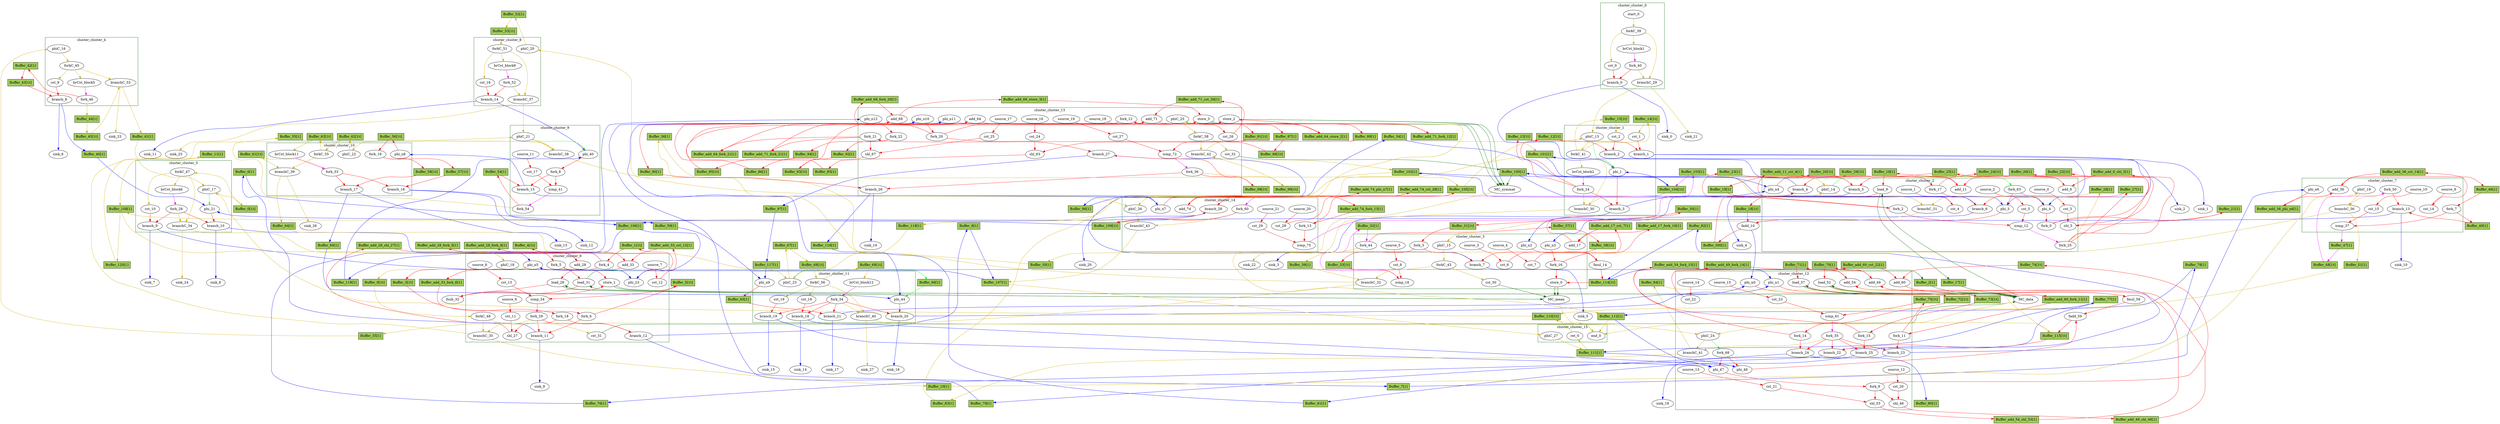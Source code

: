 Digraph G {
	splines=spline;
	subgraph cluster_cluster_cluster_6 {
	color = "darkgreen";
label = "cluster_cluster_6";
		"phi_23" [type="Mux", in="in1?:1 in2:6 in3:6 ", out="out1:6", bbID=7, delay=1.397];
		"load_26" [type="Operator", in="in1:32 in2:6 ", out="out1:32 out2:6 ", bbID=7, II=1, delay=1.412, latency=2, op="mc_load_op", portId=0];
		"cst_11" [type="Constant", in="in1:3", out="out1:3", bbID=7, value="0x00000005"];
		"shl_27" [type="Operator", in="in1:11 in2:11 ", out="out1:11 ", bbID=7, II=1, delay=0.0, latency=0, op="shl_op"];
		"add_28" [type="Operator", in="in1:12 in2:12 ", out="out1:12 ", bbID=7, II=1, delay=2.287, latency=0, op="add_op"];
		"load_31" [type="Operator", in="in1:32 in2:12 ", out="out1:32 out2:12 ", bbID=7, II=1, delay=1.412, latency=2, op="mc_load_op", portId=1];
		"store_1" [type="Operator", in="in1:32 in2:12 ", out="out1:32 out2:12 ", bbID=7, II=1, delay=0.672, latency=0, op="mc_store_op", portId=0];
		"cst_12" [type="Constant", in="in1:1", out="out1:1", bbID=7, value="0x00000001"];
		"add_33" [type="Operator", in="in1:6 in2:6 ", out="out1:6 ", bbID=7, II=1, delay=2.287, latency=0, op="add_op"];
		"cst_13" [type="Constant", in="in1:6", out="out1:6", bbID=7, value="0x00000020"];
		"icmp_34" [type="Operator", in="in1:6 in2:6 ", out="out1:1 ", bbID=7, II=1, delay=1.907, latency=0, op="icmp_ult_op"];
		"phi_n5" [type="Merge", in="in1:6 in2:6 ", out="out1:6", bbID=7, delay=1.397];
		"fork_4" [type="Fork", in="in1:6", out="out1:6 out2:6 out3:6 ", bbID=7];
		"fork_5" [type="Fork", in="in1:12", out="out1:12 out2:12 ", bbID=7];
		"fork_6" [type="Fork", in="in1:6", out="out1:6 out2:6 ", bbID=7];
		"fork_18" [type="Fork", in="in1:6", out="out1:6 out2:6 ", bbID=7];
		"branch_11" [type="Branch", in="in1:6 in2?:1", out="out1+:6 out2-:6", bbID=7];
		"branch_12" [type="Branch", in="in1:6 in2?:1", out="out1+:6 out2-:6", bbID=7];
		"fork_29" [type="Fork", in="in1:1", out="out1:1 out2:1 out3:1 ", bbID=7];
		"cst_31" [type="Constant", in="in1:1", out="out1:1", bbID=7, value="0x00000001"];
		"phiC_18" [type="CntrlMerge", in="in1:0 in2:0 ", out="out1:0 out2?:1", bbID=7, delay=0.0];
		"forkC_48" [type="Fork", in="in1:0", out="out1:0 out2:0 ", bbID=7];
		"branchC_35" [type="Branch", in="in1:0 in2?:1", out="out1+:0 out2-:0", bbID=7];
		"source_6" [type="Source", out="out1:3", bbID=7];
		"source_7" [type="Source", out="out1:1", bbID=7];
		"source_8" [type="Source", out="out1:6", bbID=7];
	}
	subgraph cluster_cluster_cluster_5 {
	color = "darkgreen";
label = "cluster_cluster_5";
		"phi_21" [type="Mux", in="in1?:1 in2:6 in3:6 ", out="out1:6", bbID=6, delay=1.397];
		"brCst_block6" [type="Constant", in="in1:1", out="out1:1", bbID=6, value="0x1"];
		"cst_10" [type="Constant", in="in1:1", out="out1:1", bbID=6, value="0x00000000"];
		"branch_9" [type="Branch", in="in1:1 in2?:1", out="out1+:1 out2-:1", bbID=6];
		"branch_10" [type="Branch", in="in1:6 in2?:1", out="out1+:6 out2-:6", bbID=6];
		"fork_28" [type="Fork", in="in1:1", out="out1:1 out2:1 out3:1 ", bbID=6];
		"phiC_17" [type="CntrlMerge", in="in1:0 in2:0 ", out="out1:0 out2?:1", bbID=6, delay=0.0];
		"forkC_47" [type="Fork", in="in1:0", out="out1:0 out2:0 out3:0 ", bbID=6];
		"branchC_34" [type="Branch", in="in1:0 in2?:1", out="out1+:0 out2-:0", bbID=6];
	}
	subgraph cluster_cluster_cluster_0 {
	color = "darkgreen";
label = "cluster_cluster_0";
		"brCst_block1" [type="Constant", in="in1:1", out="out1:1", bbID=1, value="0x1"];
		"cst_0" [type="Constant", in="in1:1", out="out1:1", bbID=1, value="0x00000000"];
		"branch_0" [type="Branch", in="in1:1 in2?:1", out="out1+:1 out2-:1", bbID=1];
		"start_0" [type="Entry", in="in1:0", out="out1:0", bbID=1, control="true"];
		"forkC_39" [type="Fork", in="in1:0", out="out1:0 out2:0 out3:0 ", bbID=1];
		"branchC_29" [type="Branch", in="in1:0 in2?:1", out="out1+:0 out2-:0", bbID=1];
		"fork_40" [type="Fork", in="in1:1", out="out1:1 out2:1 ", bbID=1];
	}
	subgraph cluster_cluster_cluster_1 {
	color = "darkgreen";
label = "cluster_cluster_1";
		"phi_1" [type="Mux", in="in1?:1 in2:6 in3:6 ", out="out1:6", bbID=2, delay=1.397];
		"brCst_block2" [type="Constant", in="in1:1", out="out1:1", bbID=2, value="0x1"];
		"cst_1" [type="Constant", in="in1:32", out="out1:32", bbID=2, value="0x00000000"];
		"cst_2" [type="Constant", in="in1:1", out="out1:1", bbID=2, value="0x00000000"];
		"branch_1" [type="Branch", in="in1:32 in2?:1", out="out1+:32 out2-:32", bbID=2];
		"branch_2" [type="Branch", in="in1:1 in2?:1", out="out1+:1 out2-:1", bbID=2];
		"branch_3" [type="Branch", in="in1:6 in2?:1", out="out1+:6 out2-:6", bbID=2];
		"fork_24" [type="Fork", in="in1:1", out="out1:1 out2:1 out3:1 out4:1 ", bbID=2];
		"phiC_13" [type="CntrlMerge", in="in1:0 in2:0 ", out="out1:0 out2?:1", bbID=2, delay=0.0];
		"forkC_41" [type="Fork", in="in1:0", out="out1:0 out2:0 out3:0 out4:0 ", bbID=2];
		"branchC_30" [type="Branch", in="in1:0 in2?:1", out="out1+:0 out2-:0", bbID=2];
	}
	subgraph cluster_cluster_cluster_2 {
	color = "darkgreen";
label = "cluster_cluster_2";
		"phi_3" [type="Mux", in="in1?:1 in2:32 in3:32 ", out="out1:32", bbID=3, delay=1.397];
		"phi_4" [type="Mux", in="in1?:1 in2:6 in3:6 ", out="out1:6", bbID=3, delay=1.397];
		"cst_3" [type="Constant", in="in1:3", out="out1:3", bbID=3, value="0x00000005"];
		"shl_5" [type="Operator", in="in1:11 in2:11 ", out="out1:11 ", bbID=3, II=1, delay=0.0, latency=0, op="shl_op"];
		"add_6" [type="Operator", in="in1:12 in2:12 ", out="out1:12 ", bbID=3, II=1, delay=2.287, latency=0, op="add_op"];
		"load_9" [type="Operator", in="in1:32 in2:12 ", out="out1:32 out2:12 ", bbID=3, II=1, delay=1.412, latency=2, op="mc_load_op", portId=0];
		"cst_4" [type="Constant", in="in1:1", out="out1:1", bbID=3, value="0x00000001"];
		"add_11" [type="Operator", in="in1:6 in2:6 ", out="out1:6 ", bbID=3, II=1, delay=2.287, latency=0, op="add_op"];
		"cst_5" [type="Constant", in="in1:6", out="out1:6", bbID=3, value="0x00000020"];
		"icmp_12" [type="Operator", in="in1:6 in2:6 ", out="out1:1 ", bbID=3, II=1, delay=1.907, latency=0, op="icmp_ult_op"];
		"phi_n4" [type="Merge", in="in1:6 in2:6 ", out="out1:6", bbID=3, delay=1.397];
		"fork_0" [type="Fork", in="in1:6", out="out1:6 out2:6 ", bbID=3];
		"fork_2" [type="Fork", in="in1:6", out="out1:6 out2:6 ", bbID=3];
		"fork_17" [type="Fork", in="in1:6", out="out1:6 out2:6 ", bbID=3];
		"branch_4" [type="Branch", in="in1:32 in2?:1", out="out1+:32 out2-:32", bbID=3];
		"branch_5" [type="Branch", in="in1:6 in2?:1", out="out1+:6 out2-:6", bbID=3];
		"branch_6" [type="Branch", in="in1:6 in2?:1", out="out1+:6 out2-:6", bbID=3];
		"fork_25" [type="Fork", in="in1:1", out="out1:1 out2:1 out3:1 out4:1 ", bbID=3];
		"phiC_14" [type="CntrlMerge", in="in1:0 in2:0 ", out="out1:0 out2?:1", bbID=3, delay=0.0];
		"branchC_31" [type="Branch", in="in1:0 in2?:1", out="out1+:0 out2-:0", bbID=3];
		"source_0" [type="Source", out="out1:3", bbID=3];
		"source_1" [type="Source", out="out1:1", bbID=3];
		"source_2" [type="Source", out="out1:6", bbID=3];
		"fork_63" [type="Fork", in="in1:1", out="out1:1 out2:1 ", bbID=3];
	}
	subgraph cluster_cluster_cluster_3 {
	color = "darkgreen";
label = "cluster_cluster_3";
		"cst_6" [type="Constant", in="in1:32", out="out1:32", bbID=4, value="0x3D000000"];
		"store_0" [type="Operator", in="in1:32 in2:6 ", out="out1:32 out2:6 ", bbID=4, II=1, delay=0.672, latency=0, op="mc_store_op", portId=0];
		"cst_7" [type="Constant", in="in1:1", out="out1:1", bbID=4, value="0x00000001"];
		"add_17" [type="Operator", in="in1:6 in2:6 ", out="out1:6 ", bbID=4, II=1, delay=2.287, latency=0, op="add_op"];
		"cst_8" [type="Constant", in="in1:6", out="out1:6", bbID=4, value="0x00000020"];
		"icmp_18" [type="Operator", in="in1:6 in2:6 ", out="out1:1 ", bbID=4, II=1, delay=1.907, latency=0, op="icmp_ult_op"];
		"phi_n2" [type="Merge", in="in1:32 ", out="out1:32", bbID=4, delay=0.0];
		"phi_n3" [type="Merge", in="in1:6 ", out="out1:6", bbID=4, delay=0.0];
		"fork_3" [type="Fork", in="in1:6", out="out1:6 out2:6 ", bbID=4];
		"fork_16" [type="Fork", in="in1:6", out="out1:6 out2:6 ", bbID=4];
		"branch_7" [type="Branch", in="in1:6 in2?:1", out="out1+:6 out2-:6", bbID=4];
		"cst_30" [type="Constant", in="in1:1", out="out1:1", bbID=4, value="0x00000001"];
		"phiC_15" [type="Merge", in="in1:0 ", out="out1:0", bbID=4, delay=0.0];
		"forkC_43" [type="Fork", in="in1:0", out="out1:0 out2:0 ", bbID=4];
		"branchC_32" [type="Branch", in="in1:0 in2?:1", out="out1+:0 out2-:0", bbID=4];
		"fork_44" [type="Fork", in="in1:1", out="out1:1 out2:1 ", bbID=4];
		"source_3" [type="Source", out="out1:32", bbID=4];
		"source_4" [type="Source", out="out1:1", bbID=4];
		"source_5" [type="Source", out="out1:6", bbID=4];
	}
	subgraph cluster_cluster_cluster_4 {
	color = "darkgreen";
label = "cluster_cluster_4";
		"brCst_block5" [type="Constant", in="in1:1", out="out1:1", bbID=5, value="0x1"];
		"cst_9" [type="Constant", in="in1:1", out="out1:1", bbID=5, value="0x00000000"];
		"branch_8" [type="Branch", in="in1:1 in2?:1", out="out1+:1 out2-:1", bbID=5];
		"phiC_16" [type="Merge", in="in1:0 ", out="out1:0", bbID=5, delay=0.0];
		"forkC_45" [type="Fork", in="in1:0", out="out1:0 out2:0 out3:0 ", bbID=5];
		"branchC_33" [type="Branch", in="in1:0 in2?:1", out="out1+:0 out2-:0", bbID=5];
		"fork_46" [type="Fork", in="in1:1", out="out1:1 out2:1 ", bbID=5];
	}
	subgraph cluster_cluster_cluster_7 {
	color = "darkgreen";
label = "cluster_cluster_7";
		"cst_14" [type="Constant", in="in1:1", out="out1:1", bbID=8, value="0x00000001"];
		"add_36" [type="Operator", in="in1:6 in2:6 ", out="out1:6 ", bbID=8, II=1, delay=2.287, latency=0, op="add_op"];
		"cst_15" [type="Constant", in="in1:6", out="out1:6", bbID=8, value="0x00000020"];
		"icmp_37" [type="Operator", in="in1:6 in2:6 ", out="out1:1 ", bbID=8, II=1, delay=1.907, latency=0, op="icmp_ult_op"];
		"phi_n6" [type="Merge", in="in1:6 ", out="out1:6", bbID=8, delay=0.0];
		"fork_7" [type="Fork", in="in1:6", out="out1:6 out2:6 ", bbID=8];
		"branch_13" [type="Branch", in="in1:6 in2?:1", out="out1+:6 out2-:6", bbID=8];
		"phiC_19" [type="Merge", in="in1:0 ", out="out1:0", bbID=8, delay=0.0];
		"branchC_36" [type="Branch", in="in1:0 in2?:1", out="out1+:0 out2-:0", bbID=8];
		"fork_50" [type="Fork", in="in1:1", out="out1:1 out2:1 ", bbID=8];
		"source_9" [type="Source", out="out1:1", bbID=8];
		"source_10" [type="Source", out="out1:6", bbID=8];
	}
	subgraph cluster_cluster_cluster_8 {
	color = "darkgreen";
label = "cluster_cluster_8";
		"brCst_block9" [type="Constant", in="in1:1", out="out1:1", bbID=9, value="0x1"];
		"cst_16" [type="Constant", in="in1:1", out="out1:1", bbID=9, value="0x00000000"];
		"branch_14" [type="Branch", in="in1:1 in2?:1", out="out1+:1 out2-:1", bbID=9];
		"phiC_20" [type="Merge", in="in1:0 ", out="out1:0", bbID=9, delay=0.0];
		"forkC_51" [type="Fork", in="in1:0", out="out1:0 out2:0 out3:0 ", bbID=9];
		"branchC_37" [type="Branch", in="in1:0 in2?:1", out="out1+:0 out2-:0", bbID=9];
		"fork_52" [type="Fork", in="in1:1", out="out1:1 out2:1 ", bbID=9];
	}
	subgraph cluster_cluster_cluster_9 {
	color = "darkgreen";
label = "cluster_cluster_9";
		"phi_40" [type="Mux", in="in1?:1 in2:6 in3:6 ", out="out1:6", bbID=10, delay=1.397];
		"cst_17" [type="Constant", in="in1:6", out="out1:6", bbID=10, value="0x00000020"];
		"icmp_41" [type="Operator", in="in1:6 in2:6 ", out="out1:1 ", bbID=10, II=1, delay=1.907, latency=0, op="icmp_ult_op"];
		"fork_8" [type="Fork", in="in1:6", out="out1:6 out2:6 ", bbID=10];
		"branch_15" [type="Branch", in="in1:6 in2?:1", out="out1+:6 out2-:6", bbID=10];
		"phiC_21" [type="CntrlMerge", in="in1:0 in2:0 ", out="out1:0 out2?:1", bbID=10, delay=0.0];
		"branchC_38" [type="Branch", in="in1:0 in2?:1", out="out1+:0 out2-:0", bbID=10];
		"fork_54" [type="Fork", in="in1:1", out="out1:1 out2:1 ", bbID=10];
		"source_11" [type="Source", out="out1:6", bbID=10];
	}
	subgraph cluster_cluster_cluster_10 {
	color = "darkgreen";
label = "cluster_cluster_10";
		"brCst_block11" [type="Constant", in="in1:1", out="out1:1", bbID=11, value="0x1"];
		"phi_n8" [type="Merge", in="in1:6 ", out="out1:6", bbID=11, delay=0.0];
		"fork_19" [type="Fork", in="in1:6", out="out1:6 out2:6 ", bbID=11];
		"branch_16" [type="Branch", in="in1:6 in2?:1", out="out1+:6 out2-:6", bbID=11];
		"branch_17" [type="Branch", in="in1:6 in2?:1", out="out1+:6 out2-:6", bbID=11];
		"fork_33" [type="Fork", in="in1:1", out="out1:1 out2:1 out3:1 ", bbID=11];
		"phiC_22" [type="Merge", in="in1:0 ", out="out1:0", bbID=11, delay=0.0];
		"forkC_55" [type="Fork", in="in1:0", out="out1:0 out2:0 ", bbID=11];
		"branchC_39" [type="Branch", in="in1:0 in2?:1", out="out1+:0 out2-:0", bbID=11];
	}
	subgraph cluster_cluster_cluster_11 {
	color = "darkgreen";
label = "cluster_cluster_11";
		"phi_44" [type="Mux", in="in1?:1 in2:6 in3:6 ", out="out1:6", bbID=12, delay=1.397];
		"brCst_block12" [type="Constant", in="in1:1", out="out1:1", bbID=12, value="0x1"];
		"cst_18" [type="Constant", in="in1:32", out="out1:32", bbID=12, value="0x00000000"];
		"cst_19" [type="Constant", in="in1:1", out="out1:1", bbID=12, value="0x00000000"];
		"phi_n9" [type="Merge", in="in1:6 in2:6 ", out="out1:6", bbID=12, delay=1.397];
		"branch_18" [type="Branch", in="in1:32 in2?:1", out="out1+:32 out2-:32", bbID=12];
		"branch_19" [type="Branch", in="in1:1 in2?:1", out="out1+:1 out2-:1", bbID=12];
		"branch_20" [type="Branch", in="in1:6 in2?:1", out="out1+:6 out2-:6", bbID=12];
		"branch_21" [type="Branch", in="in1:6 in2?:1", out="out1+:6 out2-:6", bbID=12];
		"fork_34" [type="Fork", in="in1:1", out="out1:1 out2:1 out3:1 out4:1 out5:1 ", bbID=12];
		"phiC_23" [type="CntrlMerge", in="in1:0 in2:0 ", out="out1:0 out2?:1", bbID=12, delay=0.0];
		"forkC_56" [type="Fork", in="in1:0", out="out1:0 out2:0 out3:0 out4:0 ", bbID=12];
		"branchC_40" [type="Branch", in="in1:0 in2?:1", out="out1+:0 out2-:0", bbID=12];
	}
	subgraph cluster_cluster_cluster_12 {
	color = "darkgreen";
label = "cluster_cluster_12";
		"phi_46" [type="Mux", in="in1?:1 in2:32 in3:32 ", out="out1:32", bbID=13, delay=1.397];
		"phi_47" [type="Mux", in="in1?:1 in2:6 in3:6 ", out="out1:6", bbID=13, delay=1.397];
		"cst_20" [type="Constant", in="in1:3", out="out1:3", bbID=13, value="0x00000005"];
		"shl_48" [type="Operator", in="in1:11 in2:11 ", out="out1:11 ", bbID=13, II=1, delay=0.0, latency=0, op="shl_op"];
		"add_49" [type="Operator", in="in1:12 in2:12 ", out="out1:12 ", bbID=13, II=1, delay=2.287, latency=0, op="add_op"];
		"load_52" [type="Operator", in="in1:32 in2:12 ", out="out1:32 out2:12 ", bbID=13, II=1, delay=1.412, latency=2, op="mc_load_op", portId=2];
		"cst_21" [type="Constant", in="in1:3", out="out1:3", bbID=13, value="0x00000005"];
		"shl_53" [type="Operator", in="in1:11 in2:11 ", out="out1:11 ", bbID=13, II=1, delay=0.0, latency=0, op="shl_op"];
		"add_54" [type="Operator", in="in1:12 in2:12 ", out="out1:12 ", bbID=13, II=1, delay=2.287, latency=0, op="add_op"];
		"load_57" [type="Operator", in="in1:32 in2:12 ", out="out1:32 out2:12 ", bbID=13, II=1, delay=1.412, latency=2, op="mc_load_op", portId=3];
		"cst_22" [type="Constant", in="in1:1", out="out1:1", bbID=13, value="0x00000001"];
		"add_60" [type="Operator", in="in1:6 in2:6 ", out="out1:6 ", bbID=13, II=1, delay=2.287, latency=0, op="add_op"];
		"cst_23" [type="Constant", in="in1:6", out="out1:6", bbID=13, value="0x00000020"];
		"icmp_61" [type="Operator", in="in1:6 in2:6 ", out="out1:1 ", bbID=13, II=1, delay=1.907, latency=0, op="icmp_ult_op"];
		"phi_n0" [type="Merge", in="in1:6 in2:6 ", out="out1:6", bbID=13, delay=1.397];
		"phi_n1" [type="Merge", in="in1:6 in2:6 ", out="out1:6", bbID=13, delay=1.397];
		"fork_9" [type="Fork", in="in1:6", out="out1:6 out2:6 out3:6 ", bbID=13];
		"fork_11" [type="Fork", in="in1:6", out="out1:6 out2:6 ", bbID=13];
		"fork_14" [type="Fork", in="in1:6", out="out1:6 out2:6 ", bbID=13];
		"fork_15" [type="Fork", in="in1:6", out="out1:6 out2:6 ", bbID=13];
		"branch_22" [type="Branch", in="in1:32 in2?:1", out="out1+:32 out2-:32", bbID=13];
		"branch_23" [type="Branch", in="in1:6 in2?:1", out="out1+:6 out2-:6", bbID=13];
		"branch_24" [type="Branch", in="in1:6 in2?:1", out="out1+:6 out2-:6", bbID=13];
		"branch_25" [type="Branch", in="in1:6 in2?:1", out="out1+:6 out2-:6", bbID=13];
		"fork_35" [type="Fork", in="in1:1", out="out1:1 out2:1 out3:1 out4:1 out5:1 ", bbID=13];
		"phiC_24" [type="CntrlMerge", in="in1:0 in2:0 ", out="out1:0 out2?:1", bbID=13, delay=0.0];
		"branchC_41" [type="Branch", in="in1:0 in2?:1", out="out1+:0 out2-:0", bbID=13];
		"source_12" [type="Source", out="out1:3", bbID=13];
		"source_13" [type="Source", out="out1:3", bbID=13];
		"source_14" [type="Source", out="out1:1", bbID=13];
		"source_15" [type="Source", out="out1:6", bbID=13];
		"fork_68" [type="Fork", in="in1:1", out="out1:1 out2:1 ", bbID=13];
	}
	subgraph cluster_cluster_cluster_13 {
	color = "darkgreen";
label = "cluster_cluster_13";
		"cst_24" [type="Constant", in="in1:3", out="out1:3", bbID=14, value="0x00000005"];
		"shl_63" [type="Operator", in="in1:11 in2:11 ", out="out1:11 ", bbID=14, II=1, delay=0.0, latency=0, op="shl_op"];
		"add_64" [type="Operator", in="in1:12 in2:12 ", out="out1:12 ", bbID=14, II=1, delay=2.287, latency=0, op="add_op"];
		"store_2" [type="Operator", in="in1:32 in2:12 ", out="out1:32 out2:12 ", bbID=14, II=1, delay=0.672, latency=0, op="mc_store_op", portId=0];
		"cst_25" [type="Constant", in="in1:3", out="out1:3", bbID=14, value="0x00000005"];
		"shl_67" [type="Operator", in="in1:11 in2:11 ", out="out1:11 ", bbID=14, II=1, delay=0.0, latency=0, op="shl_op"];
		"add_68" [type="Operator", in="in1:12 in2:12 ", out="out1:12 ", bbID=14, II=1, delay=2.287, latency=0, op="add_op"];
		"store_3" [type="Operator", in="in1:32 in2:12 ", out="out1:32 out2:12 ", bbID=14, II=1, delay=0.672, latency=0, op="mc_store_op", portId=1];
		"cst_26" [type="Constant", in="in1:1", out="out1:1", bbID=14, value="0x00000001"];
		"add_71" [type="Operator", in="in1:6 in2:6 ", out="out1:6 ", bbID=14, II=1, delay=2.287, latency=0, op="add_op"];
		"cst_27" [type="Constant", in="in1:6", out="out1:6", bbID=14, value="0x00000020"];
		"icmp_72" [type="Operator", in="in1:6 in2:6 ", out="out1:1 ", bbID=14, II=1, delay=1.907, latency=0, op="icmp_ult_op"];
		"phi_n10" [type="Merge", in="in1:6 ", out="out1:6", bbID=14, delay=0.0];
		"phi_n11" [type="Merge", in="in1:6 ", out="out1:6", bbID=14, delay=0.0];
		"phi_n12" [type="Merge", in="in1:32 ", out="out1:32", bbID=14, delay=0.0];
		"fork_12" [type="Fork", in="in1:6", out="out1:6 out2:6 ", bbID=14];
		"fork_20" [type="Fork", in="in1:6", out="out1:6 out2:6 out3:6 ", bbID=14];
		"fork_21" [type="Fork", in="in1:6", out="out1:6 out2:6 out3:6 ", bbID=14];
		"fork_22" [type="Fork", in="in1:32", out="out1:32 out2:32 ", bbID=14];
		"branch_26" [type="Branch", in="in1:6 in2?:1", out="out1+:6 out2-:6", bbID=14];
		"branch_27" [type="Branch", in="in1:6 in2?:1", out="out1+:6 out2-:6", bbID=14];
		"fork_36" [type="Fork", in="in1:1", out="out1:1 out2:1 out3:1 ", bbID=14];
		"cst_32" [type="Constant", in="in1:2", out="out1:2", bbID=14, value="0x00000002"];
		"phiC_25" [type="Merge", in="in1:0 ", out="out1:0", bbID=14, delay=0.0];
		"forkC_58" [type="Fork", in="in1:0", out="out1:0 out2:0 ", bbID=14];
		"branchC_42" [type="Branch", in="in1:0 in2?:1", out="out1+:0 out2-:0", bbID=14];
		"source_16" [type="Source", out="out1:3", bbID=14];
		"source_17" [type="Source", out="out1:3", bbID=14];
		"source_18" [type="Source", out="out1:1", bbID=14];
		"source_19" [type="Source", out="out1:6", bbID=14];
	}
	subgraph cluster_cluster_cluster_14 {
	color = "darkgreen";
label = "cluster_cluster_14";
		"cst_28" [type="Constant", in="in1:1", out="out1:1", bbID=15, value="0x00000001"];
		"add_74" [type="Operator", in="in1:6 in2:6 ", out="out1:6 ", bbID=15, II=1, delay=2.287, latency=0, op="add_op"];
		"cst_29" [type="Constant", in="in1:6", out="out1:6", bbID=15, value="0x00000020"];
		"icmp_75" [type="Operator", in="in1:6 in2:6 ", out="out1:1 ", bbID=15, II=1, delay=1.907, latency=0, op="icmp_ult_op"];
		"phi_n7" [type="Merge", in="in1:6 in2:6 ", out="out1:6", bbID=15, delay=1.397];
		"fork_13" [type="Fork", in="in1:6", out="out1:6 out2:6 ", bbID=15];
		"branch_28" [type="Branch", in="in1:6 in2?:1", out="out1+:6 out2-:6", bbID=15];
		"phiC_26" [type="Merge", in="in1:0 in2:0 ", out="out1:0", bbID=15, delay=0.0];
		"branchC_43" [type="Branch", in="in1:0 in2?:1", out="out1+:0 out2-:0", bbID=15];
		"fork_60" [type="Fork", in="in1:1", out="out1:1 out2:1 ", bbID=15];
		"source_20" [type="Source", out="out1:1", bbID=15];
		"source_21" [type="Source", out="out1:6", bbID=15];
	}
	subgraph cluster_cluster_cluster_15 {
	color = "darkgreen";
label = "cluster_cluster_15";
		"ret_0" [type="Operator", in="in1:0 ", out="out1:0 ", bbID=16, II=1, delay=0.0, latency=0, op="ret_op"];
		"end_0" [type="Exit", in="in1:0*e in2:0*e in3:0*e in4:0 ", out="out1:0", bbID=0];
		"phiC_27" [type="Merge", in="in1:0 ", out="out1:0", bbID=16, delay=0.0];
	}
		"MC_data" [type="MC", in="in1:32*c0 in2:12*l0a in3:12*l1a in4:12*s0a in5:32*s0d in6:12*l2a in7:12*l3a ", out="out1:32*l0d out2:32*l1d out3:32*l2d out4:32*l3d out5:0*e ", bbID=0, bbcount=1, ldcount=4, memory="data", stcount=1];
		"MC_mean" [type="MC", in="in1:32*c0 in2:6*s0a in3:32*s0d in4:6*l0a ", out="out1:32*l0d out2:0*e ", bbID=0, bbcount=1, ldcount=1, memory="mean", stcount=1];
		"MC_symmat" [type="MC", in="in1:32*c0 in2:12*s0a in3:32*s0d in4:12*s1a in5:32*s1d ", out="out1:0*e ", bbID=0, bbcount=1, ldcount=0, memory="symmat", stcount=2];
		"sink_0" [type="Sink", in="in1:1", bbID=0];
		"sink_1" [type="Sink", in="in1:32", bbID=0];
		"sink_2" [type="Sink", in="in1:1", bbID=0];
		"sink_3" [type="Sink", in="in1:6", bbID=0];
		"sink_4" [type="Sink", in="in1:6", bbID=0];
		"sink_5" [type="Sink", in="in1:6", bbID=0];
		"sink_6" [type="Sink", in="in1:1", bbID=0];
		"sink_7" [type="Sink", in="in1:1", bbID=0];
		"sink_8" [type="Sink", in="in1:6", bbID=0];
		"sink_9" [type="Sink", in="in1:6", bbID=0];
		"sink_10" [type="Sink", in="in1:6", bbID=0];
		"sink_11" [type="Sink", in="in1:1", bbID=0];
		"sink_12" [type="Sink", in="in1:6", bbID=0];
		"sink_13" [type="Sink", in="in1:6", bbID=0];
		"sink_14" [type="Sink", in="in1:32", bbID=0];
		"sink_15" [type="Sink", in="in1:1", bbID=0];
		"sink_16" [type="Sink", in="in1:6", bbID=0];
		"sink_17" [type="Sink", in="in1:6", bbID=0];
		"sink_18" [type="Sink", in="in1:6", bbID=0];
		"sink_19" [type="Sink", in="in1:6", bbID=0];
		"sink_20" [type="Sink", in="in1:6", bbID=0];
		"sink_21" [type="Sink", in="in1:0", bbID=0];
		"sink_22" [type="Sink", in="in1:0", bbID=0];
		"sink_23" [type="Sink", in="in1:0", bbID=0];
		"sink_24" [type="Sink", in="in1:0", bbID=0];
		"sink_25" [type="Sink", in="in1:0", bbID=0];
		"sink_26" [type="Sink", in="in1:0", bbID=0];
		"sink_27" [type="Sink", in="in1:0", bbID=0];
		"Buffer_100" [type="Buffer", in="in1:32", out="out1:32", bbID=3, fillcolor="darkolivegreen3", height=0.4, label="Buffer_100[1]", shape="box", slots=1, style="filled", transparent="false"];
		"Buffer_101" [type="Buffer", in="in1:32", out="out1:32", bbID=3, fillcolor="darkolivegreen3", height=0.4, label="Buffer_101[1]", shape="box", slots=1, style="filled", transparent="false"];
		"Buffer_102" [type="Buffer", in="in1:32", out="out1:32", bbID=3, fillcolor="darkolivegreen3", height=0.4, label="Buffer_102[1]", shape="box", slots=1, style="filled", transparent="false"];
		"Buffer_103" [type="Buffer", in="in1:32", out="out1:32", bbID=3, fillcolor="darkolivegreen3", height=0.4, label="Buffer_103[1]", shape="box", slots=1, style="filled", transparent="false"];
		"Buffer_104" [type="Buffer", in="in1:32", out="out1:32", bbID=3, fillcolor="darkolivegreen3", height=0.4, label="Buffer_104[1t]", shape="box", slots=1, style="filled", transparent="true"];
		"Buffer_105" [type="Buffer", in="in1:32", out="out1:32", bbID=3, fillcolor="darkolivegreen3", height=0.4, label="Buffer_105[1t]", shape="box", slots=1, style="filled", transparent="true"];
		"Buffer_106" [type="Buffer", in="in1:32", out="out1:32", bbID=3, fillcolor="darkolivegreen3", height=0.4, label="Buffer_106[1]", shape="box", slots=1, style="filled", transparent="false"];
		"Buffer_107" [type="Buffer", in="in1:32", out="out1:32", bbID=3, fillcolor="darkolivegreen3", height=0.4, label="Buffer_107[1]", shape="box", slots=1, style="filled", transparent="false"];
		"Buffer_108" [type="Buffer", in="in1:32", out="out1:32", bbID=3, fillcolor="darkolivegreen3", height=0.4, label="Buffer_108[1]", shape="box", slots=1, style="filled", transparent="false"];
		"Buffer_109" [type="Buffer", in="in1:32", out="out1:32", bbID=3, fillcolor="darkolivegreen3", height=0.4, label="Buffer_109[1t]", shape="box", slots=1, style="filled", transparent="true"];
		"Buffer_110" [type="Buffer", in="in1:32", out="out1:32", bbID=3, fillcolor="darkolivegreen3", height=0.4, label="Buffer_110[1t]", shape="box", slots=1, style="filled", transparent="true"];
		"Buffer_111" [type="Buffer", in="in1:32", out="out1:32", bbID=3, fillcolor="darkolivegreen3", height=0.4, label="Buffer_111[1]", shape="box", slots=1, style="filled", transparent="false"];
		"Buffer_112" [type="Buffer", in="in1:32", out="out1:32", bbID=3, fillcolor="darkolivegreen3", height=0.4, label="Buffer_112[1]", shape="box", slots=1, style="filled", transparent="false"];
		"Buffer_114" [type="Buffer", in="in1:32", out="out1:32", bbID=3, fillcolor="darkolivegreen3", height=0.4, label="Buffer_114[1t]", shape="box", slots=1, style="filled", transparent="true"];
		"Buffer_115" [type="Buffer", in="in1:32", out="out1:32", bbID=3, fillcolor="darkolivegreen3", height=0.4, label="Buffer_115[1t]", shape="box", slots=1, style="filled", transparent="true"];
		"Buffer_116" [type="Buffer", in="in1:32", out="out1:32", bbID=3, fillcolor="darkolivegreen3", height=0.4, label="Buffer_116[1]", shape="box", slots=1, style="filled", transparent="false"];
		"Buffer_117" [type="Buffer", in="in1:32", out="out1:32", bbID=3, fillcolor="darkolivegreen3", height=0.4, label="Buffer_117[1]", shape="box", slots=1, style="filled", transparent="false"];
		"Buffer_118" [type="Buffer", in="in1:32", out="out1:32", bbID=3, fillcolor="darkolivegreen3", height=0.4, label="Buffer_118[1]", shape="box", slots=1, style="filled", transparent="false"];
		"Buffer_119" [type="Buffer", in="in1:32", out="out1:32", bbID=3, fillcolor="darkolivegreen3", height=0.4, label="Buffer_119[1]", shape="box", slots=1, style="filled", transparent="false"];
		"Buffer_120" [type="Buffer", in="in1:32", out="out1:32", bbID=3, fillcolor="darkolivegreen3", height=0.4, label="Buffer_120[1]", shape="box", slots=1, style="filled", transparent="false"];
		"Buffer_300" [type="Buffer", in="in1:32", out="out1:32", bbID=3, fillcolor="darkolivegreen3", height=0.4, label="Buffer_300[1]", shape="box", slots=1, style="filled", transparent="false"];
		"Buffer_0" [type="Buffer", in="in1:32", out="out1:32", bbID=3, fillcolor="darkolivegreen3", height=0.4, label="Buffer_0[1t]", shape="box", slots=1, style="filled", transparent="true"];
		"Buffer_1" [type="Buffer", in="in1:32", out="out1:32", bbID=3, fillcolor="darkolivegreen3", height=0.4, label="Buffer_1[1t]", shape="box", slots=1, style="filled", transparent="true"];
		"Buffer_2" [type="Buffer", in="in1:32", out="out1:32", bbID=3, fillcolor="darkolivegreen3", height=0.4, label="Buffer_2[1]", shape="box", slots=1, style="filled", transparent="false"];
		"Buffer_3" [type="Buffer", in="in1:32", out="out1:32", bbID=3, fillcolor="darkolivegreen3", height=0.4, label="Buffer_3[1t]", shape="box", slots=1, style="filled", transparent="true"];
		"Buffer_4" [type="Buffer", in="in1:32", out="out1:32", bbID=3, fillcolor="darkolivegreen3", height=0.4, label="Buffer_4[1t]", shape="box", slots=1, style="filled", transparent="true"];
		"Buffer_5" [type="Buffer", in="in1:32", out="out1:32", bbID=3, fillcolor="darkolivegreen3", height=0.4, label="Buffer_5[1t]", shape="box", slots=1, style="filled", transparent="true"];
		"Buffer_6" [type="Buffer", in="in1:32", out="out1:32", bbID=3, fillcolor="darkolivegreen3", height=0.4, label="Buffer_6[1]", shape="box", slots=1, style="filled", transparent="false"];
		"Buffer_7" [type="Buffer", in="in1:32", out="out1:32", bbID=3, fillcolor="darkolivegreen3", height=0.4, label="Buffer_7[1]", shape="box", slots=1, style="filled", transparent="false"];
		"Buffer_8" [type="Buffer", in="in1:32", out="out1:32", bbID=3, fillcolor="darkolivegreen3", height=0.4, label="Buffer_8[1]", shape="box", slots=1, style="filled", transparent="false"];
		"Buffer_9" [type="Buffer", in="in1:32", out="out1:32", bbID=3, fillcolor="darkolivegreen3", height=0.4, label="Buffer_9[1t]", shape="box", slots=1, style="filled", transparent="true"];
		"Buffer_10" [type="Buffer", in="in1:32", out="out1:32", bbID=3, fillcolor="darkolivegreen3", height=0.4, label="Buffer_10[1]", shape="box", slots=1, style="filled", transparent="false"];
		"Buffer_11" [type="Buffer", in="in1:32", out="out1:32", bbID=3, fillcolor="darkolivegreen3", height=0.4, label="Buffer_11[1]", shape="box", slots=1, style="filled", transparent="false"];
		"Buffer_12" [type="Buffer", in="in1:32", out="out1:32", bbID=3, fillcolor="darkolivegreen3", height=0.4, label="Buffer_12[1t]", shape="box", slots=1, style="filled", transparent="true"];
		"Buffer_13" [type="Buffer", in="in1:32", out="out1:32", bbID=3, fillcolor="darkolivegreen3", height=0.4, label="Buffer_13[1t]", shape="box", slots=1, style="filled", transparent="true"];
		"Buffer_14" [type="Buffer", in="in1:32", out="out1:32", bbID=3, fillcolor="darkolivegreen3", height=0.4, label="Buffer_14[1t]", shape="box", slots=1, style="filled", transparent="true"];
		"Buffer_15" [type="Buffer", in="in1:32", out="out1:32", bbID=3, fillcolor="darkolivegreen3", height=0.4, label="Buffer_15[1t]", shape="box", slots=1, style="filled", transparent="true"];
		"Buffer_16" [type="Buffer", in="in1:32", out="out1:32", bbID=3, fillcolor="darkolivegreen3", height=0.4, label="Buffer_16[1]", shape="box", slots=1, style="filled", transparent="false"];
		"Buffer_17" [type="Buffer", in="in1:32", out="out1:32", bbID=3, fillcolor="darkolivegreen3", height=0.4, label="Buffer_17[1]", shape="box", slots=1, style="filled", transparent="false"];
		"Buffer_18" [type="Buffer", in="in1:32", out="out1:32", bbID=3, fillcolor="darkolivegreen3", height=0.4, label="Buffer_18[1t]", shape="box", slots=1, style="filled", transparent="true"];
		"Buffer_19" [type="Buffer", in="in1:32", out="out1:32", bbID=3, fillcolor="darkolivegreen3", height=0.4, label="Buffer_19[1]", shape="box", slots=1, style="filled", transparent="false"];
		"Buffer_20" [type="Buffer", in="in1:32", out="out1:32", bbID=3, fillcolor="darkolivegreen3", height=0.4, label="Buffer_20[1t]", shape="box", slots=1, style="filled", transparent="true"];
		"Buffer_21" [type="Buffer", in="in1:32", out="out1:32", bbID=3, fillcolor="darkolivegreen3", height=0.4, label="Buffer_21[1]", shape="box", slots=1, style="filled", transparent="false"];
		"Buffer_22" [type="Buffer", in="in1:32", out="out1:32", bbID=3, fillcolor="darkolivegreen3", height=0.4, label="Buffer_22[1t]", shape="box", slots=1, style="filled", transparent="true"];
		"Buffer_23" [type="Buffer", in="in1:32", out="out1:32", bbID=3, fillcolor="darkolivegreen3", height=0.4, label="Buffer_23[1]", shape="box", slots=1, style="filled", transparent="false"];
		"Buffer_24" [type="Buffer", in="in1:32", out="out1:32", bbID=3, fillcolor="darkolivegreen3", height=0.4, label="Buffer_24[1t]", shape="box", slots=1, style="filled", transparent="true"];
		"Buffer_25" [type="Buffer", in="in1:32", out="out1:32", bbID=3, fillcolor="darkolivegreen3", height=0.4, label="Buffer_25[1]", shape="box", slots=1, style="filled", transparent="false"];
		"Buffer_26" [type="Buffer", in="in1:32", out="out1:32", bbID=3, fillcolor="darkolivegreen3", height=0.4, label="Buffer_26[1]", shape="box", slots=1, style="filled", transparent="false"];
		"Buffer_27" [type="Buffer", in="in1:32", out="out1:32", bbID=3, fillcolor="darkolivegreen3", height=0.4, label="Buffer_27[1]", shape="box", slots=1, style="filled", transparent="false"];
		"Buffer_28" [type="Buffer", in="in1:32", out="out1:32", bbID=3, fillcolor="darkolivegreen3", height=0.4, label="Buffer_28[1]", shape="box", slots=1, style="filled", transparent="false"];
		"Buffer_29" [type="Buffer", in="in1:32", out="out1:32", bbID=3, fillcolor="darkolivegreen3", height=0.4, label="Buffer_29[1t]", shape="box", slots=1, style="filled", transparent="true"];
		"Buffer_30" [type="Buffer", in="in1:32", out="out1:32", bbID=3, fillcolor="darkolivegreen3", height=0.4, label="Buffer_30[1]", shape="box", slots=1, style="filled", transparent="false"];
		"Buffer_31" [type="Buffer", in="in1:32", out="out1:32", bbID=3, fillcolor="darkolivegreen3", height=0.4, label="Buffer_31[1t]", shape="box", slots=1, style="filled", transparent="true"];
		"Buffer_32" [type="Buffer", in="in1:32", out="out1:32", bbID=3, fillcolor="darkolivegreen3", height=0.4, label="Buffer_32[1]", shape="box", slots=1, style="filled", transparent="false"];
		"Buffer_33" [type="Buffer", in="in1:32", out="out1:32", bbID=3, fillcolor="darkolivegreen3", height=0.4, label="Buffer_33[1t]", shape="box", slots=1, style="filled", transparent="true"];
		"Buffer_34" [type="Buffer", in="in1:32", out="out1:32", bbID=3, fillcolor="darkolivegreen3", height=0.4, label="Buffer_34[1]", shape="box", slots=1, style="filled", transparent="false"];
		"Buffer_35" [type="Buffer", in="in1:32", out="out1:32", bbID=3, fillcolor="darkolivegreen3", height=0.4, label="Buffer_35[1]", shape="box", slots=1, style="filled", transparent="false"];
		"Buffer_36" [type="Buffer", in="in1:32", out="out1:32", bbID=3, fillcolor="darkolivegreen3", height=0.4, label="Buffer_36[1]", shape="box", slots=1, style="filled", transparent="false"];
		"Buffer_37" [type="Buffer", in="in1:32", out="out1:32", bbID=3, fillcolor="darkolivegreen3", height=0.4, label="Buffer_37[1]", shape="box", slots=1, style="filled", transparent="false"];
		"Buffer_38" [type="Buffer", in="in1:32", out="out1:32", bbID=3, fillcolor="darkolivegreen3", height=0.4, label="Buffer_38[1t]", shape="box", slots=1, style="filled", transparent="true"];
		"Buffer_39" [type="Buffer", in="in1:32", out="out1:32", bbID=3, fillcolor="darkolivegreen3", height=0.4, label="Buffer_39[1]", shape="box", slots=1, style="filled", transparent="false"];
		"Buffer_40" [type="Buffer", in="in1:32", out="out1:32", bbID=3, fillcolor="darkolivegreen3", height=0.4, label="Buffer_40[1]", shape="box", slots=1, style="filled", transparent="false"];
		"Buffer_41" [type="Buffer", in="in1:32", out="out1:32", bbID=3, fillcolor="darkolivegreen3", height=0.4, label="Buffer_41[1]", shape="box", slots=1, style="filled", transparent="false"];
		"Buffer_42" [type="Buffer", in="in1:32", out="out1:32", bbID=3, fillcolor="darkolivegreen3", height=0.4, label="Buffer_42[1]", shape="box", slots=1, style="filled", transparent="false"];
		"Buffer_43" [type="Buffer", in="in1:32", out="out1:32", bbID=3, fillcolor="darkolivegreen3", height=0.4, label="Buffer_43[1t]", shape="box", slots=1, style="filled", transparent="true"];
		"Buffer_44" [type="Buffer", in="in1:32", out="out1:32", bbID=3, fillcolor="darkolivegreen3", height=0.4, label="Buffer_44[1]", shape="box", slots=1, style="filled", transparent="false"];
		"Buffer_45" [type="Buffer", in="in1:32", out="out1:32", bbID=3, fillcolor="darkolivegreen3", height=0.4, label="Buffer_45[1t]", shape="box", slots=1, style="filled", transparent="true"];
		"Buffer_46" [type="Buffer", in="in1:32", out="out1:32", bbID=3, fillcolor="darkolivegreen3", height=0.4, label="Buffer_46[1]", shape="box", slots=1, style="filled", transparent="false"];
		"Buffer_47" [type="Buffer", in="in1:32", out="out1:32", bbID=3, fillcolor="darkolivegreen3", height=0.4, label="Buffer_47[1]", shape="box", slots=1, style="filled", transparent="false"];
		"Buffer_48" [type="Buffer", in="in1:32", out="out1:32", bbID=3, fillcolor="darkolivegreen3", height=0.4, label="Buffer_48[1t]", shape="box", slots=1, style="filled", transparent="true"];
		"Buffer_49" [type="Buffer", in="in1:32", out="out1:32", bbID=3, fillcolor="darkolivegreen3", height=0.4, label="Buffer_49[1]", shape="box", slots=1, style="filled", transparent="false"];
		"Buffer_50" [type="Buffer", in="in1:32", out="out1:32", bbID=3, fillcolor="darkolivegreen3", height=0.4, label="Buffer_50[1]", shape="box", slots=1, style="filled", transparent="false"];
		"Buffer_51" [type="Buffer", in="in1:32", out="out1:32", bbID=3, fillcolor="darkolivegreen3", height=0.4, label="Buffer_51[1]", shape="box", slots=1, style="filled", transparent="false"];
		"Buffer_52" [type="Buffer", in="in1:32", out="out1:32", bbID=3, fillcolor="darkolivegreen3", height=0.4, label="Buffer_52[1]", shape="box", slots=1, style="filled", transparent="false"];
		"Buffer_53" [type="Buffer", in="in1:32", out="out1:32", bbID=3, fillcolor="darkolivegreen3", height=0.4, label="Buffer_53[1t]", shape="box", slots=1, style="filled", transparent="true"];
		"Buffer_54" [type="Buffer", in="in1:32", out="out1:32", bbID=3, fillcolor="darkolivegreen3", height=0.4, label="Buffer_54[1]", shape="box", slots=1, style="filled", transparent="false"];
		"Buffer_55" [type="Buffer", in="in1:32", out="out1:32", bbID=3, fillcolor="darkolivegreen3", height=0.4, label="Buffer_55[1]", shape="box", slots=1, style="filled", transparent="false"];
		"Buffer_56" [type="Buffer", in="in1:32", out="out1:32", bbID=3, fillcolor="darkolivegreen3", height=0.4, label="Buffer_56[1t]", shape="box", slots=1, style="filled", transparent="true"];
		"Buffer_57" [type="Buffer", in="in1:32", out="out1:32", bbID=3, fillcolor="darkolivegreen3", height=0.4, label="Buffer_57[1t]", shape="box", slots=1, style="filled", transparent="true"];
		"Buffer_58" [type="Buffer", in="in1:32", out="out1:32", bbID=3, fillcolor="darkolivegreen3", height=0.4, label="Buffer_58[1t]", shape="box", slots=1, style="filled", transparent="true"];
		"Buffer_59" [type="Buffer", in="in1:32", out="out1:32", bbID=3, fillcolor="darkolivegreen3", height=0.4, label="Buffer_59[1]", shape="box", slots=1, style="filled", transparent="false"];
		"Buffer_60" [type="Buffer", in="in1:32", out="out1:32", bbID=3, fillcolor="darkolivegreen3", height=0.4, label="Buffer_60[1]", shape="box", slots=1, style="filled", transparent="false"];
		"Buffer_61" [type="Buffer", in="in1:32", out="out1:32", bbID=3, fillcolor="darkolivegreen3", height=0.4, label="Buffer_61[1t]", shape="box", slots=1, style="filled", transparent="true"];
		"Buffer_62" [type="Buffer", in="in1:32", out="out1:32", bbID=3, fillcolor="darkolivegreen3", height=0.4, label="Buffer_62[1t]", shape="box", slots=1, style="filled", transparent="true"];
		"Buffer_63" [type="Buffer", in="in1:32", out="out1:32", bbID=3, fillcolor="darkolivegreen3", height=0.4, label="Buffer_63[1t]", shape="box", slots=1, style="filled", transparent="true"];
		"Buffer_64" [type="Buffer", in="in1:32", out="out1:32", bbID=3, fillcolor="darkolivegreen3", height=0.4, label="Buffer_64[1]", shape="box", slots=1, style="filled", transparent="false"];
		"Buffer_65" [type="Buffer", in="in1:32", out="out1:32", bbID=3, fillcolor="darkolivegreen3", height=0.4, label="Buffer_65[1]", shape="box", slots=1, style="filled", transparent="false"];
		"Buffer_66" [type="Buffer", in="in1:32", out="out1:32", bbID=3, fillcolor="darkolivegreen3", height=0.4, label="Buffer_66[1]", shape="box", slots=1, style="filled", transparent="false"];
		"Buffer_67" [type="Buffer", in="in1:32", out="out1:32", bbID=3, fillcolor="darkolivegreen3", height=0.4, label="Buffer_67[1]", shape="box", slots=1, style="filled", transparent="false"];
		"Buffer_68" [type="Buffer", in="in1:32", out="out1:32", bbID=3, fillcolor="darkolivegreen3", height=0.4, label="Buffer_68[1t]", shape="box", slots=1, style="filled", transparent="true"];
		"Buffer_69" [type="Buffer", in="in1:32", out="out1:32", bbID=3, fillcolor="darkolivegreen3", height=0.4, label="Buffer_69[1t]", shape="box", slots=1, style="filled", transparent="true"];
		"Buffer_70" [type="Buffer", in="in1:32", out="out1:32", bbID=3, fillcolor="darkolivegreen3", height=0.4, label="Buffer_70[1]", shape="box", slots=1, style="filled", transparent="false"];
		"Buffer_71" [type="Buffer", in="in1:32", out="out1:32", bbID=3, fillcolor="darkolivegreen3", height=0.4, label="Buffer_71[1]", shape="box", slots=1, style="filled", transparent="false"];
		"Buffer_72" [type="Buffer", in="in1:32", out="out1:32", bbID=3, fillcolor="darkolivegreen3", height=0.4, label="Buffer_72[1t]", shape="box", slots=1, style="filled", transparent="true"];
		"Buffer_73" [type="Buffer", in="in1:32", out="out1:32", bbID=3, fillcolor="darkolivegreen3", height=0.4, label="Buffer_73[1t]", shape="box", slots=1, style="filled", transparent="true"];
		"Buffer_74" [type="Buffer", in="in1:32", out="out1:32", bbID=3, fillcolor="darkolivegreen3", height=0.4, label="Buffer_74[1t]", shape="box", slots=1, style="filled", transparent="true"];
		"Buffer_75" [type="Buffer", in="in1:32", out="out1:32", bbID=3, fillcolor="darkolivegreen3", height=0.4, label="Buffer_75[1t]", shape="box", slots=1, style="filled", transparent="true"];
		"Buffer_76" [type="Buffer", in="in1:32", out="out1:32", bbID=3, fillcolor="darkolivegreen3", height=0.4, label="Buffer_76[1]", shape="box", slots=1, style="filled", transparent="false"];
		"Buffer_77" [type="Buffer", in="in1:32", out="out1:32", bbID=3, fillcolor="darkolivegreen3", height=0.4, label="Buffer_77[1]", shape="box", slots=1, style="filled", transparent="false"];
		"Buffer_78" [type="Buffer", in="in1:32", out="out1:32", bbID=3, fillcolor="darkolivegreen3", height=0.4, label="Buffer_78[1]", shape="box", slots=1, style="filled", transparent="false"];
		"Buffer_79" [type="Buffer", in="in1:32", out="out1:32", bbID=3, fillcolor="darkolivegreen3", height=0.4, label="Buffer_79[1]", shape="box", slots=1, style="filled", transparent="false"];
		"Buffer_80" [type="Buffer", in="in1:32", out="out1:32", bbID=3, fillcolor="darkolivegreen3", height=0.4, label="Buffer_80[1]", shape="box", slots=1, style="filled", transparent="false"];
		"Buffer_81" [type="Buffer", in="in1:32", out="out1:32", bbID=3, fillcolor="darkolivegreen3", height=0.4, label="Buffer_81[1]", shape="box", slots=1, style="filled", transparent="false"];
		"Buffer_82" [type="Buffer", in="in1:32", out="out1:32", bbID=3, fillcolor="darkolivegreen3", height=0.4, label="Buffer_82[1]", shape="box", slots=1, style="filled", transparent="false"];
		"Buffer_83" [type="Buffer", in="in1:32", out="out1:32", bbID=3, fillcolor="darkolivegreen3", height=0.4, label="Buffer_83[1]", shape="box", slots=1, style="filled", transparent="false"];
		"Buffer_84" [type="Buffer", in="in1:32", out="out1:32", bbID=3, fillcolor="darkolivegreen3", height=0.4, label="Buffer_84[1]", shape="box", slots=1, style="filled", transparent="false"];
		"Buffer_85" [type="Buffer", in="in1:32", out="out1:32", bbID=3, fillcolor="darkolivegreen3", height=0.4, label="Buffer_85[1]", shape="box", slots=1, style="filled", transparent="false"];
		"Buffer_86" [type="Buffer", in="in1:32", out="out1:32", bbID=3, fillcolor="darkolivegreen3", height=0.4, label="Buffer_86[1]", shape="box", slots=1, style="filled", transparent="false"];
		"Buffer_87" [type="Buffer", in="in1:32", out="out1:32", bbID=3, fillcolor="darkolivegreen3", height=0.4, label="Buffer_87[1]", shape="box", slots=1, style="filled", transparent="false"];
		"Buffer_88" [type="Buffer", in="in1:32", out="out1:32", bbID=3, fillcolor="darkolivegreen3", height=0.4, label="Buffer_88[1t]", shape="box", slots=1, style="filled", transparent="true"];
		"Buffer_89" [type="Buffer", in="in1:32", out="out1:32", bbID=3, fillcolor="darkolivegreen3", height=0.4, label="Buffer_89[1]", shape="box", slots=1, style="filled", transparent="false"];
		"Buffer_90" [type="Buffer", in="in1:32", out="out1:32", bbID=3, fillcolor="darkolivegreen3", height=0.4, label="Buffer_90[1]", shape="box", slots=1, style="filled", transparent="false"];
		"Buffer_91" [type="Buffer", in="in1:32", out="out1:32", bbID=3, fillcolor="darkolivegreen3", height=0.4, label="Buffer_91[1t]", shape="box", slots=1, style="filled", transparent="true"];
		"Buffer_92" [type="Buffer", in="in1:32", out="out1:32", bbID=3, fillcolor="darkolivegreen3", height=0.4, label="Buffer_92[1]", shape="box", slots=1, style="filled", transparent="false"];
		"Buffer_93" [type="Buffer", in="in1:32", out="out1:32", bbID=3, fillcolor="darkolivegreen3", height=0.4, label="Buffer_93[1t]", shape="box", slots=1, style="filled", transparent="true"];
		"Buffer_94" [type="Buffer", in="in1:32", out="out1:32", bbID=3, fillcolor="darkolivegreen3", height=0.4, label="Buffer_94[1]", shape="box", slots=1, style="filled", transparent="false"];
		"Buffer_95" [type="Buffer", in="in1:32", out="out1:32", bbID=3, fillcolor="darkolivegreen3", height=0.4, label="Buffer_95[1t]", shape="box", slots=1, style="filled", transparent="true"];
		"Buffer_96" [type="Buffer", in="in1:32", out="out1:32", bbID=3, fillcolor="darkolivegreen3", height=0.4, label="Buffer_96[1]", shape="box", slots=1, style="filled", transparent="false"];
		"Buffer_97" [type="Buffer", in="in1:32", out="out1:32", bbID=3, fillcolor="darkolivegreen3", height=0.4, label="Buffer_97[1]", shape="box", slots=1, style="filled", transparent="false"];
		"Buffer_98" [type="Buffer", in="in1:32", out="out1:32", bbID=3, fillcolor="darkolivegreen3", height=0.4, label="Buffer_98[1t]", shape="box", slots=1, style="filled", transparent="true"];
		"Buffer_99" [type="Buffer", in="in1:32", out="out1:32", bbID=3, fillcolor="darkolivegreen3", height=0.4, label="Buffer_99[1t]", shape="box", slots=1, style="filled", transparent="true"];
		"Buffer_add_28_fork_5" [type="Buffer", in="in1:32", out="out1:32", bbID=3, fillcolor="darkolivegreen3", height=0.4, label="Buffer_add_28_fork_5[1]", shape="box", slots=1, style="filled", transparent="false"];
		"Buffer_add_28_shl_27" [type="Buffer", in="in1:32", out="out1:32", bbID=3, fillcolor="darkolivegreen3", height=0.4, label="Buffer_add_28_shl_27[1]", shape="box", slots=1, style="filled", transparent="false"];
		"Buffer_add_28_fork_4" [type="Buffer", in="in1:32", out="out1:32", bbID=3, fillcolor="darkolivegreen3", height=0.4, label="Buffer_add_28_fork_4[1]", shape="box", slots=1, style="filled", transparent="false"];
		"Buffer_add_33_fork_6" [type="Buffer", in="in1:32", out="out1:32", bbID=3, fillcolor="darkolivegreen3", height=0.4, label="Buffer_add_33_fork_6[1]", shape="box", slots=1, style="filled", transparent="false"];
		"Buffer_add_33_cst_12" [type="Buffer", in="in1:32", out="out1:32", bbID=3, fillcolor="darkolivegreen3", height=0.4, label="Buffer_add_33_cst_12[1]", shape="box", slots=1, style="filled", transparent="false"];
		"Buffer_add_6_shl_5" [type="Buffer", in="in1:32", out="out1:32", bbID=3, fillcolor="darkolivegreen3", height=0.4, label="Buffer_add_6_shl_5[1]", shape="box", slots=1, style="filled", transparent="false"];
		"Buffer_add_11_cst_4" [type="Buffer", in="in1:32", out="out1:32", bbID=3, fillcolor="darkolivegreen3", height=0.4, label="Buffer_add_11_cst_4[1]", shape="box", slots=1, style="filled", transparent="false"];
		"Buffer_add_17_cst_7" [type="Buffer", in="in1:32", out="out1:32", bbID=3, fillcolor="darkolivegreen3", height=0.4, label="Buffer_add_17_cst_7[1]", shape="box", slots=1, style="filled", transparent="false"];
		"Buffer_add_17_fork_16" [type="Buffer", in="in1:32", out="out1:32", bbID=3, fillcolor="darkolivegreen3", height=0.4, label="Buffer_add_17_fork_16[1]", shape="box", slots=1, style="filled", transparent="false"];
		"Buffer_add_36_cst_14" [type="Buffer", in="in1:32", out="out1:32", bbID=3, fillcolor="darkolivegreen3", height=0.4, label="Buffer_add_36_cst_14[1]", shape="box", slots=1, style="filled", transparent="false"];
		"Buffer_add_36_phi_n6" [type="Buffer", in="in1:32", out="out1:32", bbID=3, fillcolor="darkolivegreen3", height=0.4, label="Buffer_add_36_phi_n6[1]", shape="box", slots=1, style="filled", transparent="false"];
		"Buffer_add_49_shl_48" [type="Buffer", in="in1:32", out="out1:32", bbID=3, fillcolor="darkolivegreen3", height=0.4, label="Buffer_add_49_shl_48[1]", shape="box", slots=1, style="filled", transparent="false"];
		"Buffer_add_49_fork_14" [type="Buffer", in="in1:32", out="out1:32", bbID=3, fillcolor="darkolivegreen3", height=0.4, label="Buffer_add_49_fork_14[1]", shape="box", slots=1, style="filled", transparent="false"];
		"Buffer_add_54_shl_53" [type="Buffer", in="in1:32", out="out1:32", bbID=3, fillcolor="darkolivegreen3", height=0.4, label="Buffer_add_54_shl_53[1]", shape="box", slots=1, style="filled", transparent="false"];
		"Buffer_add_54_fork_15" [type="Buffer", in="in1:32", out="out1:32", bbID=3, fillcolor="darkolivegreen3", height=0.4, label="Buffer_add_54_fork_15[1]", shape="box", slots=1, style="filled", transparent="false"];
		"Buffer_add_60_fork_11" [type="Buffer", in="in1:32", out="out1:32", bbID=3, fillcolor="darkolivegreen3", height=0.4, label="Buffer_add_60_fork_11[1]", shape="box", slots=1, style="filled", transparent="false"];
		"Buffer_add_60_cst_22" [type="Buffer", in="in1:32", out="out1:32", bbID=3, fillcolor="darkolivegreen3", height=0.4, label="Buffer_add_60_cst_22[1]", shape="box", slots=1, style="filled", transparent="false"];
		"Buffer_add_64_store_2" [type="Buffer", in="in1:32", out="out1:32", bbID=3, fillcolor="darkolivegreen3", height=0.4, label="Buffer_add_64_store_2[1]", shape="box", slots=1, style="filled", transparent="false"];
		"Buffer_add_64_fork_21" [type="Buffer", in="in1:32", out="out1:32", bbID=3, fillcolor="darkolivegreen3", height=0.4, label="Buffer_add_64_fork_21[1]", shape="box", slots=1, style="filled", transparent="false"];
		"Buffer_add_68_store_3" [type="Buffer", in="in1:32", out="out1:32", bbID=3, fillcolor="darkolivegreen3", height=0.4, label="Buffer_add_68_store_3[1]", shape="box", slots=1, style="filled", transparent="false"];
		"Buffer_add_68_fork_20" [type="Buffer", in="in1:32", out="out1:32", bbID=3, fillcolor="darkolivegreen3", height=0.4, label="Buffer_add_68_fork_20[1]", shape="box", slots=1, style="filled", transparent="false"];
		"Buffer_add_71_fork_12" [type="Buffer", in="in1:32", out="out1:32", bbID=3, fillcolor="darkolivegreen3", height=0.4, label="Buffer_add_71_fork_12[1]", shape="box", slots=1, style="filled", transparent="false"];
		"Buffer_add_71_cst_26" [type="Buffer", in="in1:32", out="out1:32", bbID=3, fillcolor="darkolivegreen3", height=0.4, label="Buffer_add_71_cst_26[1]", shape="box", slots=1, style="filled", transparent="false"];
		"Buffer_add_71_fork_21" [type="Buffer", in="in1:32", out="out1:32", bbID=3, fillcolor="darkolivegreen3", height=0.4, label="Buffer_add_71_fork_21[1]", shape="box", slots=1, style="filled", transparent="false"];
		"Buffer_add_74_fork_13" [type="Buffer", in="in1:32", out="out1:32", bbID=3, fillcolor="darkolivegreen3", height=0.4, label="Buffer_add_74_fork_13[1]", shape="box", slots=1, style="filled", transparent="false"];
		"Buffer_add_74_cst_28" [type="Buffer", in="in1:32", out="out1:32", bbID=3, fillcolor="darkolivegreen3", height=0.4, label="Buffer_add_74_cst_28[1]", shape="box", slots=1, style="filled", transparent="false"];
		"Buffer_add_74_phi_n7" [type="Buffer", in="in1:32", out="out1:32", bbID=3, fillcolor="darkolivegreen3", height=0.4, label="Buffer_add_74_phi_n7[1]", shape="box", slots=1, style="filled", transparent="false"];
		"fadd_10" [type="Operator", in="in1:32 in2:32 ", out="out1:32 ", bbID=3, II=1, delay=0.0, latency=10, op="fadd_op"];
		"fmul_14" [type="Operator", in="in1:32 in2:32", out="out1:32 ", bbID=4, II=1, delay=0.0, latency=6, op="fmul_op"];
		"fsub_32" [type="Operator", in="in1:32 in2:32 ", out="out1:32 ", bbID=7, II=1, delay=0.0, latency=10, op="fsub_op"];
		"fmul_58" [type="Operator", in="in1:32 in2:32", out="out1:32 ", bbID=13, II=1, delay=0.0, latency=6, op="fmul_op"];
		"fadd_59" [type="Operator", in="in1:32 in2:32 ", out="out1:32 ", bbID=13, II=1, delay=0.0, latency=10, op="fadd_op"];
		"phi_21" -> "branch_10" [color = "red", from = "out1", to = "in1"];
		"brCst_block6" -> "fork_28" [color = "magenta", from = "out1", to = "in1"];
		"cst_10" -> "branch_9" [color = "red", from = "out1", to = "in1"];
		"branch_9" -> "phi_23" [color = "blue", from = "out1", to = "in2", minlen = 3];
		"branch_9" -> "sink_7" [color = "blue", from = "out2", to = "in1", minlen = 3];
		"branch_10" -> "phi_n5" [color = "blue", from = "out1", to = "in1", minlen = 3];
		"branch_10" -> "sink_8" [color = "blue", from = "out2", to = "in1", minlen = 3];
		"fork_28" -> "branch_9" [color = "red", from = "out2", to = "in2"];
		"fork_28" -> "branch_10" [color = "red", from = "out1", to = "in2"];
		"fork_28" -> "branchC_34" [color = "gold3", from = "out3", to = "in2"];
		"phiC_17" -> "phi_21" [color = "green", from = "out2", to = "in1"];
		"phiC_17" -> "Buffer_0" [color = "gold3", from = "out1", to = "in1"];
		"forkC_47" -> "brCst_block6" [color = "gold3", from = "out3", to = "in1"];
		"forkC_47" -> "cst_10" [color = "gold3", from = "out1", to = "in1"];
		"forkC_47" -> "branchC_34" [color = "gold3", from = "out2", to = "in1"];
		"branchC_34" -> "phiC_18" [color = "gold3", from = "out1", to = "in1", minlen = 3];
		"branchC_34" -> "sink_24" [color = "gold3", from = "out2", to = "in1", minlen = 3];
		"phi_23" -> "Buffer_1" [color = "red", from = "out1", to = "in1"];
		"load_26" -> "MC_mean" [color = "darkgreen", mem_address = "true", from = "out2", to = "in4"];
		"load_26" -> "fsub_32" [color = "red", from = "out1", to = "in2"];
		"cst_11" -> "shl_27" [color = "red", from = "out1", to = "in2"];
		"shl_27" -> "Buffer_add_28_shl_27" [color = "red", from = "out1", to = "in1"];
		"add_28" -> "Buffer_add_28_fork_5" [color = "red", from = "out1", to = "in1"];
		"load_31" -> "Buffer_2" [color = "darkgreen", mem_address = "true", from = "out2", to = "in1"];
		"load_31" -> "fsub_32" [color = "red", from = "out1", to = "in1"];
		"store_1" -> "MC_data" [color = "darkgreen", mem_address = "true", from = "out2", to = "in4"];
		"store_1" -> "MC_data" [color = "darkgreen", mem_address = "false", from = "out1", to = "in5"];
		"cst_12" -> "Buffer_add_33_cst_12" [color = "red", from = "out1", to = "in1"];
		"add_33" -> "Buffer_add_33_fork_6" [color = "red", from = "out1", to = "in1"];
		"cst_13" -> "icmp_34" [color = "red", from = "out1", to = "in2"];
		"icmp_34" -> "fork_29" [color = "magenta", from = "out1", to = "in1"];
		"phi_n5" -> "Buffer_3" [color = "red", from = "out1", to = "in1"];
		"fork_4" -> "load_26" [color = "red", from = "out3", to = "in2"];
		"fork_4" -> "Buffer_4" [color = "red", from = "out2", to = "in1"];
		"fork_4" -> "Buffer_add_28_fork_4" [color = "red", from = "out1", to = "in1"];
		"fork_5" -> "load_31" [color = "red", from = "out1", to = "in2"];
		"fork_5" -> "store_1" [color = "red", from = "out2", to = "in2"];
		"fork_6" -> "branch_11" [color = "red", from = "out2", to = "in1"];
		"fork_6" -> "Buffer_5" [color = "red", from = "out1", to = "in1"];
		"fork_18" -> "shl_27" [color = "red", from = "out1", to = "in1"];
		"fork_18" -> "branch_12" [color = "red", from = "out2", to = "in1"];
		"branch_11" -> "sink_9" [color = "blue", from = "out2", to = "in1", minlen = 3];
		"branch_11" -> "Buffer_6" [color = "blue", from = "out1", to = "in1", minlen = 3];
		"branch_12" -> "Buffer_7" [color = "blue", from = "out2", to = "in1", minlen = 3];
		"branch_12" -> "Buffer_8" [color = "blue", from = "out1", to = "in1", minlen = 3];
		"fork_29" -> "branch_11" [color = "red", from = "out2", to = "in2"];
		"fork_29" -> "branch_12" [color = "red", from = "out1", to = "in2"];
		"fork_29" -> "branchC_35" [color = "gold3", from = "out3", to = "in2"];
		"cst_31" -> "MC_data" [color = "darkgreen", from = "out1", to = "in1"];
		"phiC_18" -> "phi_23" [color = "green", from = "out2", to = "in1"];
		"phiC_18" -> "Buffer_9" [color = "gold3", from = "out1", to = "in1"];
		"forkC_48" -> "cst_31" [color = "gold3", from = "out1", to = "in1"];
		"forkC_48" -> "branchC_35" [color = "gold3", from = "out2", to = "in1"];
		"branchC_35" -> "Buffer_10" [color = "gold3", from = "out2", to = "in1", minlen = 3];
		"branchC_35" -> "Buffer_11" [color = "gold3", from = "out1", to = "in1", minlen = 3];
		"source_6" -> "cst_11" [color = "red", from = "out1", to = "in1"];
		"source_7" -> "cst_12" [color = "red", from = "out1", to = "in1"];
		"source_8" -> "cst_13" [color = "red", from = "out1", to = "in1"];
		"brCst_block1" -> "fork_40" [color = "magenta", from = "out1", to = "in1"];
		"cst_0" -> "branch_0" [color = "red", from = "out1", to = "in1"];
		"branch_0" -> "phi_1" [color = "blue", from = "out1", to = "in2", minlen = 3];
		"branch_0" -> "sink_0" [color = "blue", from = "out2", to = "in1", minlen = 3];
		"start_0" -> "forkC_39" [color = "gold3", from = "out1", to = "in1"];
		"forkC_39" -> "brCst_block1" [color = "gold3", from = "out3", to = "in1"];
		"forkC_39" -> "cst_0" [color = "gold3", from = "out1", to = "in1"];
		"forkC_39" -> "branchC_29" [color = "gold3", from = "out2", to = "in1"];
		"branchC_29" -> "phiC_13" [color = "gold3", from = "out1", to = "in1", minlen = 3];
		"branchC_29" -> "sink_21" [color = "gold3", from = "out2", to = "in1", minlen = 3];
		"fork_40" -> "branch_0" [color = "red", from = "out1", to = "in2"];
		"fork_40" -> "branchC_29" [color = "gold3", from = "out2", to = "in2"];
		"phi_1" -> "branch_3" [color = "red", from = "out1", to = "in1"];
		"brCst_block2" -> "fork_24" [color = "magenta", from = "out1", to = "in1"];
		"cst_1" -> "branch_1" [color = "red", from = "out1", to = "in1"];
		"cst_2" -> "branch_2" [color = "red", from = "out1", to = "in1"];
		"branch_1" -> "phi_3" [color = "blue", from = "out1", to = "in2", minlen = 3];
		"branch_1" -> "sink_1" [color = "blue", from = "out2", to = "in1", minlen = 3];
		"branch_2" -> "phi_4" [color = "blue", from = "out1", to = "in2", minlen = 3];
		"branch_2" -> "sink_2" [color = "blue", from = "out2", to = "in1", minlen = 3];
		"branch_3" -> "phi_n4" [color = "blue", from = "out1", to = "in1", minlen = 3];
		"branch_3" -> "sink_3" [color = "blue", from = "out2", to = "in1", minlen = 3];
		"fork_24" -> "branch_3" [color = "red", from = "out1", to = "in2"];
		"fork_24" -> "branchC_30" [color = "gold3", from = "out4", to = "in2"];
		"fork_24" -> "Buffer_12" [color = "red", from = "out3", to = "in1"];
		"fork_24" -> "Buffer_13" [color = "red", from = "out2", to = "in1"];
		"phiC_13" -> "phi_1" [color = "green", from = "out2", to = "in1"];
		"phiC_13" -> "forkC_41" [color = "gold3", from = "out1", to = "in1"];
		"forkC_41" -> "brCst_block2" [color = "gold3", from = "out4", to = "in1"];
		"forkC_41" -> "branchC_30" [color = "gold3", from = "out3", to = "in1"];
		"forkC_41" -> "Buffer_14" [color = "gold3", from = "out1", to = "in1"];
		"forkC_41" -> "Buffer_15" [color = "gold3", from = "out2", to = "in1"];
		"branchC_30" -> "phiC_14" [color = "gold3", from = "out1", to = "in1", minlen = 3];
		"branchC_30" -> "sink_22" [color = "gold3", from = "out2", to = "in1", minlen = 3];
		"phi_3" -> "fadd_10" [color = "red", from = "out1", to = "in1"];
		"phi_4" -> "fork_0" [color = "red", from = "out1", to = "in1"];
		"cst_3" -> "shl_5" [color = "red", from = "out1", to = "in2"];
		"shl_5" -> "Buffer_add_6_shl_5" [color = "red", from = "out1", to = "in1"];
		"add_6" -> "Buffer_16" [color = "red", from = "out1", to = "in1"];
		"load_9" -> "Buffer_17" [color = "darkgreen", mem_address = "true", from = "out2", to = "in1"];
		"load_9" -> "Buffer_18" [color = "red", from = "out1", to = "in1"];
		"cst_4" -> "Buffer_add_11_cst_4" [color = "red", from = "out1", to = "in1"];
		"add_11" -> "Buffer_19" [color = "red", from = "out1", to = "in1"];
		"cst_5" -> "icmp_12" [color = "red", from = "out1", to = "in2"];
		"icmp_12" -> "fork_25" [color = "magenta", from = "out1", to = "in1"];
		"phi_n4" -> "Buffer_20" [color = "red", from = "out1", to = "in1"];
		"fork_0" -> "Buffer_21" [color = "red", from = "out1", to = "in1"];
		"fork_0" -> "Buffer_22" [color = "red", from = "out2", to = "in1"];
		"fork_2" -> "icmp_12" [color = "red", from = "out1", to = "in1"];
		"fork_2" -> "Buffer_23" [color = "red", from = "out2", to = "in1"];
		"fork_17" -> "branch_6" [color = "red", from = "out2", to = "in1"];
		"fork_17" -> "Buffer_24" [color = "red", from = "out1", to = "in1"];
		"branch_4" -> "phi_n2" [color = "blue", from = "out2", to = "in1", minlen = 3];
		"branch_4" -> "Buffer_100" [color = "blue", from = "out1", to = "in1", minlen = 3];
		"branch_5" -> "sink_4" [color = "blue", from = "out2", to = "in1", minlen = 3];
		"branch_5" -> "Buffer_101" [color = "blue", from = "out1", to = "in1", minlen = 3];
		"branch_6" -> "phi_n3" [color = "blue", from = "out2", to = "in1", minlen = 3];
		"branch_6" -> "Buffer_102" [color = "blue", from = "out1", to = "in1", minlen = 3];
		"fork_25" -> "Buffer_25" [color = "red", from = "out3", to = "in1"];
		"fork_25" -> "Buffer_26" [color = "red", from = "out2", to = "in1"];
		"fork_25" -> "Buffer_27" [color = "red", from = "out1", to = "in1"];
		"fork_25" -> "Buffer_28" [color = "gold3", from = "out4", to = "in1"];
		"phiC_14" -> "branchC_31" [color = "gold3", from = "out1", to = "in1"];
		"phiC_14" -> "Buffer_29" [color = "green", from = "out2", to = "in1"];
		"branchC_31" -> "phiC_15" [color = "gold3", from = "out2", to = "in1", minlen = 3];
		"branchC_31" -> "Buffer_103" [color = "gold3", from = "out1", to = "in1", minlen = 3];
		"source_0" -> "cst_3" [color = "red", from = "out1", to = "in1"];
		"source_1" -> "cst_4" [color = "red", from = "out1", to = "in1"];
		"source_2" -> "cst_5" [color = "red", from = "out1", to = "in1"];
		"fork_63" -> "phi_3" [color = "red", from = "out1", to = "in1"];
		"fork_63" -> "phi_4" [color = "red", from = "out2", to = "in1"];
		"cst_6" -> "fmul_14" [color = "red", from = "out1", to = "in2"];
		"store_0" -> "MC_mean" [color = "darkgreen", mem_address = "true", from = "out2", to = "in2"];
		"store_0" -> "MC_mean" [color = "darkgreen", mem_address = "false", from = "out1", to = "in3"];
		"cst_7" -> "Buffer_add_17_cst_7" [color = "red", from = "out1", to = "in1"];
		"add_17" -> "Buffer_30" [color = "red", from = "out1", to = "in1"];
		"cst_8" -> "icmp_18" [color = "red", from = "out1", to = "in2"];
		"icmp_18" -> "Buffer_32" [color = "magenta", from = "out1", to = "in1"];
		"phi_n2" -> "fmul_14" [color = "red", from = "out1", to = "in1"];
		"phi_n3" -> "fork_16" [color = "red", from = "out1", to = "in1"];
		"fork_3" -> "branch_7" [color = "red", from = "out2", to = "in1"];
		"fork_3" -> "Buffer_33" [color = "red", from = "out1", to = "in1"];
		"fork_16" -> "store_0" [color = "red", from = "out1", to = "in2"];
		"fork_16" -> "Buffer_add_17_fork_16" [color = "red", from = "out2", to = "in1"];
		"branch_7" -> "sink_5" [color = "blue", from = "out2", to = "in1", minlen = 3];
		"branch_7" -> "Buffer_34" [color = "blue", from = "out1", to = "in1", minlen = 3];
		"cst_30" -> "MC_mean" [color = "darkgreen", from = "out1", to = "in1"];
		"phiC_15" -> "forkC_43" [color = "gold3", from = "out1", to = "in1"];
		"forkC_43" -> "cst_30" [color = "gold3", from = "out1", to = "in1"];
		"forkC_43" -> "branchC_32" [color = "gold3", from = "out2", to = "in1"];
		"branchC_32" -> "Buffer_35" [color = "gold3", from = "out2", to = "in1", minlen = 3];
		"branchC_32" -> "Buffer_36" [color = "gold3", from = "out1", to = "in1", minlen = 3];
		"fork_44" -> "Buffer_37" [color = "red", from = "out1", to = "in1"];
		"fork_44" -> "Buffer_39" [color = "gold3", from = "out2", to = "in1"];
		"source_3" -> "cst_6" [color = "red", from = "out1", to = "in1"];
		"source_4" -> "cst_7" [color = "red", from = "out1", to = "in1"];
		"source_5" -> "cst_8" [color = "red", from = "out1", to = "in1"];
		"brCst_block5" -> "fork_46" [color = "magenta", from = "out1", to = "in1"];
		"cst_9" -> "branch_8" [color = "red", from = "out1", to = "in1"];
		"branch_8" -> "sink_6" [color = "blue", from = "out2", to = "in1", minlen = 3];
		"branch_8" -> "Buffer_40" [color = "blue", from = "out1", to = "in1", minlen = 3];
		"phiC_16" -> "forkC_45" [color = "gold3", from = "out1", to = "in1"];
		"forkC_45" -> "brCst_block5" [color = "gold3", from = "out3", to = "in1"];
		"forkC_45" -> "cst_9" [color = "gold3", from = "out1", to = "in1"];
		"forkC_45" -> "branchC_33" [color = "gold3", from = "out2", to = "in1"];
		"branchC_33" -> "sink_23" [color = "gold3", from = "out2", to = "in1", minlen = 3];
		"branchC_33" -> "Buffer_41" [color = "gold3", from = "out1", to = "in1", minlen = 3];
		"fork_46" -> "Buffer_42" [color = "red", from = "out1", to = "in1"];
		"fork_46" -> "Buffer_44" [color = "gold3", from = "out2", to = "in1"];
		"cst_14" -> "Buffer_add_36_cst_14" [color = "red", from = "out1", to = "in1"];
		"add_36" -> "Buffer_46" [color = "red", from = "out1", to = "in1"];
		"cst_15" -> "icmp_37" [color = "red", from = "out1", to = "in2"];
		"icmp_37" -> "Buffer_47" [color = "magenta", from = "out1", to = "in1"];
		"phi_n6" -> "Buffer_add_36_phi_n6" [color = "red", from = "out1", to = "in1"];
		"fork_7" -> "icmp_37" [color = "red", from = "out1", to = "in1"];
		"fork_7" -> "Buffer_49" [color = "red", from = "out2", to = "in1"];
		"branch_13" -> "sink_10" [color = "blue", from = "out2", to = "in1", minlen = 3];
		"branch_13" -> "Buffer_109" [color = "blue", from = "out1", to = "in1", minlen = 3];
		"phiC_19" -> "branchC_36" [color = "gold3", from = "out1", to = "in1"];
		"branchC_36" -> "Buffer_50" [color = "gold3", from = "out2", to = "in1", minlen = 3];
		"branchC_36" -> "Buffer_51" [color = "gold3", from = "out1", to = "in1", minlen = 3];
		"fork_50" -> "branch_13" [color = "red", from = "out1", to = "in2"];
		"fork_50" -> "branchC_36" [color = "gold3", from = "out2", to = "in2"];
		"source_9" -> "cst_14" [color = "red", from = "out1", to = "in1"];
		"source_10" -> "cst_15" [color = "red", from = "out1", to = "in1"];
		"brCst_block9" -> "fork_52" [color = "magenta", from = "out1", to = "in1"];
		"cst_16" -> "branch_14" [color = "red", from = "out1", to = "in1"];
		"branch_14" -> "phi_40" [color = "blue", from = "out1", to = "in2", minlen = 3];
		"branch_14" -> "sink_11" [color = "blue", from = "out2", to = "in1", minlen = 3];
		"phiC_20" -> "Buffer_52" [color = "gold3", from = "out1", to = "in1"];
		"forkC_51" -> "brCst_block9" [color = "gold3", from = "out3", to = "in1"];
		"forkC_51" -> "cst_16" [color = "gold3", from = "out1", to = "in1"];
		"forkC_51" -> "branchC_37" [color = "gold3", from = "out2", to = "in1"];
		"branchC_37" -> "phiC_21" [color = "gold3", from = "out1", to = "in1", minlen = 3];
		"branchC_37" -> "sink_25" [color = "gold3", from = "out2", to = "in1", minlen = 3];
		"fork_52" -> "branch_14" [color = "red", from = "out1", to = "in2"];
		"fork_52" -> "branchC_37" [color = "gold3", from = "out2", to = "in2"];
		"phi_40" -> "fork_8" [color = "red", from = "out1", to = "in1"];
		"cst_17" -> "icmp_41" [color = "red", from = "out1", to = "in2"];
		"icmp_41" -> "fork_54" [color = "magenta", from = "out1", to = "in1"];
		"fork_8" -> "icmp_41" [color = "red", from = "out1", to = "in1"];
		"fork_8" -> "branch_15" [color = "red", from = "out2", to = "in1"];
		"branch_15" -> "phi_n8" [color = "blue", from = "out1", to = "in1", minlen = 3];
		"branch_15" -> "phi_n7" [color = "blue", from = "out2", to = "in1", minlen = 3];
		"phiC_21" -> "phi_40" [color = "green", from = "out2", to = "in1"];
		"phiC_21" -> "branchC_38" [color = "gold3", from = "out1", to = "in1"];
		"branchC_38" -> "phiC_22" [color = "gold3", from = "out1", to = "in1", minlen = 3];
		"branchC_38" -> "phiC_26" [color = "gold3", from = "out2", to = "in1", minlen = 3];
		"fork_54" -> "Buffer_54" [color = "red", from = "out1", to = "in1"];
		"fork_54" -> "Buffer_55" [color = "gold3", from = "out2", to = "in1"];
		"source_11" -> "cst_17" [color = "red", from = "out1", to = "in1"];
		"brCst_block11" -> "fork_33" [color = "magenta", from = "out1", to = "in1"];
		"phi_n8" -> "Buffer_56" [color = "red", from = "out1", to = "in1"];
		"fork_19" -> "Buffer_57" [color = "red", from = "out1", to = "in1"];
		"fork_19" -> "Buffer_58" [color = "red", from = "out2", to = "in1"];
		"branch_16" -> "sink_12" [color = "blue", from = "out2", to = "in1", minlen = 3];
		"branch_16" -> "Buffer_59" [color = "blue", from = "out1", to = "in1", minlen = 3];
		"branch_17" -> "sink_13" [color = "blue", from = "out2", to = "in1", minlen = 3];
		"branch_17" -> "Buffer_60" [color = "blue", from = "out1", to = "in1", minlen = 3];
		"fork_33" -> "branch_16" [color = "red", from = "out2", to = "in2"];
		"fork_33" -> "branch_17" [color = "red", from = "out1", to = "in2"];
		"fork_33" -> "Buffer_61" [color = "gold3", from = "out3", to = "in1"];
		"phiC_22" -> "Buffer_62" [color = "gold3", from = "out1", to = "in1"];
		"forkC_55" -> "branchC_39" [color = "gold3", from = "out1", to = "in1"];
		"forkC_55" -> "Buffer_63" [color = "gold3", from = "out2", to = "in1"];
		"branchC_39" -> "sink_26" [color = "gold3", from = "out2", to = "in1", minlen = 3];
		"branchC_39" -> "Buffer_64" [color = "gold3", from = "out1", to = "in1", minlen = 3];
		"phi_44" -> "branch_20" [color = "red", from = "out1", to = "in1"];
		"brCst_block12" -> "fork_34" [color = "magenta", from = "out1", to = "in1"];
		"cst_18" -> "branch_18" [color = "red", from = "out1", to = "in1"];
		"cst_19" -> "branch_19" [color = "red", from = "out1", to = "in1"];
		"phi_n9" -> "Buffer_65" [color = "red", from = "out1", to = "in1"];
		"branch_18" -> "phi_46" [color = "blue", from = "out1", to = "in2", minlen = 3];
		"branch_18" -> "sink_14" [color = "blue", from = "out2", to = "in1", minlen = 3];
		"branch_19" -> "phi_47" [color = "blue", from = "out1", to = "in2", minlen = 3];
		"branch_19" -> "sink_15" [color = "blue", from = "out2", to = "in1", minlen = 3];
		"branch_20" -> "phi_n1" [color = "blue", from = "out1", to = "in1", minlen = 3];
		"branch_20" -> "sink_16" [color = "blue", from = "out2", to = "in1", minlen = 3];
		"branch_21" -> "phi_n0" [color = "blue", from = "out1", to = "in1", minlen = 3];
		"branch_21" -> "sink_17" [color = "blue", from = "out2", to = "in1", minlen = 3];
		"fork_34" -> "branch_18" [color = "red", from = "out4", to = "in2"];
		"fork_34" -> "branch_19" [color = "red", from = "out3", to = "in2"];
		"fork_34" -> "branch_20" [color = "red", from = "out2", to = "in2"];
		"fork_34" -> "branch_21" [color = "red", from = "out1", to = "in2"];
		"fork_34" -> "branchC_40" [color = "gold3", from = "out5", to = "in2"];
		"phiC_23" -> "Buffer_66" [color = "green", from = "out2", to = "in1"];
		"phiC_23" -> "Buffer_67" [color = "gold3", from = "out1", to = "in1"];
		"forkC_56" -> "cst_18" [color = "gold3", from = "out1", to = "in1"];
		"forkC_56" -> "cst_19" [color = "gold3", from = "out2", to = "in1"];
		"forkC_56" -> "branchC_40" [color = "gold3", from = "out3", to = "in1"];
		"forkC_56" -> "Buffer_69" [color = "gold3", from = "out4", to = "in1"];
		"branchC_40" -> "phiC_24" [color = "gold3", from = "out1", to = "in1", minlen = 3];
		"branchC_40" -> "sink_27" [color = "gold3", from = "out2", to = "in1", minlen = 3];
		"phi_46" -> "fadd_59" [color = "red", from = "out1", to = "in1"];
		"phi_47" -> "fork_9" [color = "red", from = "out1", to = "in1"];
		"cst_20" -> "shl_48" [color = "red", from = "out1", to = "in2"];
		"shl_48" -> "Buffer_add_49_shl_48" [color = "red", from = "out1", to = "in1"];
		"add_49" -> "Buffer_70" [color = "red", from = "out1", to = "in1"];
		"load_52" -> "MC_data" [color = "darkgreen", mem_address = "true", from = "out2", to = "in6"];
		"load_52" -> "fmul_58" [color = "red", from = "out1", to = "in1"];
		"cst_21" -> "shl_53" [color = "red", from = "out1", to = "in2"];
		"shl_53" -> "Buffer_add_54_shl_53" [color = "red", from = "out1", to = "in1"];
		"add_54" -> "Buffer_71" [color = "red", from = "out1", to = "in1"];
		"load_57" -> "MC_data" [color = "darkgreen", mem_address = "true", from = "out2", to = "in7"];
		"load_57" -> "fmul_58" [color = "red", from = "out1", to = "in2"];
		"cst_22" -> "Buffer_add_60_cst_22" [color = "red", from = "out1", to = "in1"];
		"add_60" -> "Buffer_add_60_fork_11" [color = "red", from = "out1", to = "in1"];
		"cst_23" -> "icmp_61" [color = "red", from = "out1", to = "in2"];
		"icmp_61" -> "fork_35" [color = "magenta", from = "out1", to = "in1"];
		"phi_n0" -> "Buffer_72" [color = "red", from = "out1", to = "in1"];
		"phi_n1" -> "Buffer_73" [color = "red", from = "out1", to = "in1"];
		"fork_9" -> "shl_48" [color = "red", from = "out1", to = "in1"];
		"fork_9" -> "shl_53" [color = "red", from = "out2", to = "in1"];
		"fork_9" -> "Buffer_74" [color = "red", from = "out3", to = "in1"];
		"fork_11" -> "branch_23" [color = "red", from = "out2", to = "in1"];
		"fork_11" -> "Buffer_75" [color = "red", from = "out1", to = "in1"];
		"fork_14" -> "branch_24" [color = "red", from = "out2", to = "in1"];
		"fork_14" -> "Buffer_add_49_fork_14" [color = "red", from = "out1", to = "in1"];
		"fork_15" -> "branch_25" [color = "red", from = "out2", to = "in1"];
		"fork_15" -> "Buffer_add_54_fork_15" [color = "red", from = "out1", to = "in1"];
		"branch_22" -> "Buffer_76" [color = "blue", from = "out2", to = "in1", minlen = 3];
		"branch_22" -> "Buffer_77" [color = "blue", from = "out1", to = "in1", minlen = 3];
		"branch_23" -> "sink_18" [color = "blue", from = "out2", to = "in1", minlen = 3];
		"branch_23" -> "Buffer_78" [color = "blue", from = "out1", to = "in1", minlen = 3];
		"branch_24" -> "Buffer_79" [color = "blue", from = "out2", to = "in1", minlen = 3];
		"branch_24" -> "Buffer_80" [color = "blue", from = "out1", to = "in1", minlen = 3];
		"branch_25" -> "Buffer_81" [color = "blue", from = "out2", to = "in1", minlen = 3];
		"branch_25" -> "Buffer_82" [color = "blue", from = "out1", to = "in1", minlen = 3];
		"fork_35" -> "branch_22" [color = "red", from = "out4", to = "in2"];
		"fork_35" -> "branch_23" [color = "red", from = "out3", to = "in2"];
		"fork_35" -> "branch_24" [color = "red", from = "out2", to = "in2"];
		"fork_35" -> "branch_25" [color = "red", from = "out1", to = "in2"];
		"fork_35" -> "branchC_41" [color = "gold3", from = "out5", to = "in2"];
		"phiC_24" -> "branchC_41" [color = "gold3", from = "out1", to = "in1"];
		"phiC_24" -> "fork_68" [color = "green", from = "out2", to = "in1"];
		"branchC_41" -> "Buffer_83" [color = "gold3", from = "out2", to = "in1", minlen = 3];
		"branchC_41" -> "Buffer_84" [color = "gold3", from = "out1", to = "in1", minlen = 3];
		"source_12" -> "cst_20" [color = "red", from = "out1", to = "in1"];
		"source_13" -> "cst_21" [color = "red", from = "out1", to = "in1"];
		"source_14" -> "cst_22" [color = "red", from = "out1", to = "in1"];
		"source_15" -> "cst_23" [color = "red", from = "out1", to = "in1"];
		"fork_68" -> "phi_46" [color = "red", from = "out1", to = "in1"];
		"fork_68" -> "phi_47" [color = "red", from = "out2", to = "in1"];
		"cst_24" -> "shl_63" [color = "red", from = "out1", to = "in2"];
		"shl_63" -> "Buffer_85" [color = "red", from = "out1", to = "in1"];
		"add_64" -> "Buffer_add_64_store_2" [color = "red", from = "out1", to = "in1"];
		"store_2" -> "MC_symmat" [color = "darkgreen", mem_address = "true", from = "out2", to = "in2"];
		"store_2" -> "MC_symmat" [color = "darkgreen", mem_address = "false", from = "out1", to = "in3"];
		"cst_25" -> "shl_67" [color = "red", from = "out1", to = "in2"];
		"shl_67" -> "Buffer_86" [color = "red", from = "out1", to = "in1"];
		"add_68" -> "Buffer_add_68_store_3" [color = "red", from = "out1", to = "in1"];
		"store_3" -> "MC_symmat" [color = "darkgreen", mem_address = "true", from = "out2", to = "in4"];
		"store_3" -> "MC_symmat" [color = "darkgreen", mem_address = "false", from = "out1", to = "in5"];
		"cst_26" -> "Buffer_add_71_cst_26" [color = "red", from = "out1", to = "in1"];
		"add_71" -> "Buffer_add_71_fork_12" [color = "red", from = "out1", to = "in1"];
		"cst_27" -> "icmp_72" [color = "red", from = "out1", to = "in2"];
		"icmp_72" -> "fork_36" [color = "magenta", from = "out1", to = "in1"];
		"phi_n10" -> "fork_20" [color = "red", from = "out1", to = "in1"];
		"phi_n11" -> "Buffer_87" [color = "red", from = "out1", to = "in1"];
		"phi_n12" -> "fork_22" [color = "red", from = "out1", to = "in1"];
		"fork_12" -> "Buffer_89" [color = "red", from = "out1", to = "in1"];
		"fork_12" -> "Buffer_90" [color = "red", from = "out2", to = "in1"];
		"fork_20" -> "branch_27" [color = "red", from = "out3", to = "in1"];
		"fork_20" -> "Buffer_91" [color = "red", from = "out1", to = "in1"];
		"fork_20" -> "Buffer_add_68_fork_20" [color = "red", from = "out2", to = "in1"];
		"fork_21" -> "shl_67" [color = "red", from = "out2", to = "in1"];
		"fork_21" -> "Buffer_add_64_fork_21" [color = "red", from = "out1", to = "in1"];
		"fork_21" -> "Buffer_add_71_fork_21" [color = "red", from = "out3", to = "in1"];
		"fork_22" -> "Buffer_92" [color = "red", from = "out1", to = "in1"];
		"fork_22" -> "Buffer_94" [color = "red", from = "out2", to = "in1"];
		"branch_26" -> "sink_19" [color = "blue", from = "out2", to = "in1", minlen = 3];
		"branch_26" -> "Buffer_116" [color = "blue", from = "out1", to = "in1", minlen = 3];
		"branch_27" -> "Buffer_96" [color = "blue", from = "out2", to = "in1", minlen = 3];
		"branch_27" -> "Buffer_97" [color = "blue", from = "out1", to = "in1", minlen = 3];
		"fork_36" -> "branch_26" [color = "red", from = "out2", to = "in2"];
		"fork_36" -> "Buffer_98" [color = "red", from = "out1", to = "in1"];
		"fork_36" -> "Buffer_99" [color = "gold3", from = "out3", to = "in1"];
		"cst_32" -> "Buffer_100" [color = "darkgreen", from = "out1", to = "in1"];
		"phiC_25" -> "forkC_58" [color = "gold3", from = "out1", to = "in1"];
		"forkC_58" -> "cst_32" [color = "gold3", from = "out1", to = "in1"];
		"forkC_58" -> "branchC_42" [color = "gold3", from = "out2", to = "in1"];
		"branchC_42" -> "Buffer_101" [color = "gold3", from = "out2", to = "in1", minlen = 3];
		"branchC_42" -> "Buffer_102" [color = "gold3", from = "out1", to = "in1", minlen = 3];
		"source_16" -> "cst_24" [color = "red", from = "out1", to = "in1"];
		"source_17" -> "cst_25" [color = "red", from = "out1", to = "in1"];
		"source_18" -> "cst_26" [color = "red", from = "out1", to = "in1"];
		"source_19" -> "cst_27" [color = "red", from = "out1", to = "in1"];
		"cst_28" -> "Buffer_add_74_cst_28" [color = "red", from = "out1", to = "in1"];
		"add_74" -> "Buffer_add_74_fork_13" [color = "red", from = "out1", to = "in1"];
		"cst_29" -> "icmp_75" [color = "red", from = "out1", to = "in2"];
		"icmp_75" -> "Buffer_103" [color = "magenta", from = "out1", to = "in1"];
		"phi_n7" -> "Buffer_add_74_phi_n7" [color = "red", from = "out1", to = "in1"];
		"fork_13" -> "icmp_75" [color = "red", from = "out1", to = "in1"];
		"fork_13" -> "Buffer_105" [color = "red", from = "out2", to = "in1"];
		"branch_28" -> "sink_20" [color = "blue", from = "out2", to = "in1", minlen = 3];
		"branch_28" -> "Buffer_106" [color = "blue", from = "out1", to = "in1", minlen = 3];
		"phiC_26" -> "branchC_43" [color = "gold3", from = "out1", to = "in1"];
		"branchC_43" -> "Buffer_107" [color = "gold3", from = "out2", to = "in1", minlen = 3];
		"branchC_43" -> "Buffer_108" [color = "gold3", from = "out1", to = "in1", minlen = 3];
		"fork_60" -> "branchC_43" [color = "gold3", from = "out2", to = "in2"];
		"fork_60" -> "Buffer_109" [color = "red", from = "out1", to = "in1"];
		"source_20" -> "cst_28" [color = "red", from = "out1", to = "in1"];
		"source_21" -> "cst_29" [color = "red", from = "out1", to = "in1"];
		"ret_0" -> "Buffer_110" [color = "gold3", from = "out1", to = "in1"];
		"phiC_27" -> "Buffer_111" [color = "gold3", from = "out1", to = "in1"];
		"MC_data" -> "load_31" [color = "darkgreen", mem_address = "false", from = "out2", to = "in1"];
		"MC_data" -> "load_9" [color = "darkgreen", mem_address = "false", from = "out1", to = "in1"];
		"MC_data" -> "load_52" [color = "darkgreen", mem_address = "false", from = "out3", to = "in1"];
		"MC_data" -> "load_57" [color = "darkgreen", mem_address = "false", from = "out4", to = "in1"];
		"MC_data" -> "end_0" [color = "gold3", from = "out5", to = "in1"];
		"MC_mean" -> "load_26" [color = "darkgreen", mem_address = "false", from = "out1", to = "in1"];
		"MC_mean" -> "end_0" [color = "gold3", from = "out2", to = "in2"];
		"MC_symmat" -> "Buffer_112" [color = "gold3", from = "out1", to = "in1"];
		"Buffer_100" -> "phi_3" [color = "blue", from = "out1", to = "in3", minlen = 3];
		"Buffer_100" -> "MC_symmat" [color = "darkgreen", from = "out1", to = "in1"];
		"Buffer_101" -> "phi_4" [color = "blue", from = "out1", to = "in3", minlen = 3];
		"Buffer_101" -> "phiC_26" [color = "gold3", from = "out1", to = "in2", minlen = 3];
		"Buffer_102" -> "phi_n4" [color = "blue", from = "out1", to = "in2", minlen = 3];
		"Buffer_102" -> "Buffer_118" [color = "gold3", from = "out1", to = "in1", minlen = 3];
		"Buffer_103" -> "phiC_14" [color = "gold3", from = "out1", to = "in2", minlen = 3];
		"Buffer_103" -> "Buffer_104" [color = "magenta", from = "out1", to = "in1"];
		"Buffer_104" -> "phi_1" [color = "blue", from = "out1", to = "in3", minlen = 3];
		"Buffer_104" -> "fork_60" [color = "magenta", from = "out1", to = "in1"];
		"Buffer_105" -> "phiC_13" [color = "gold3", from = "out1", to = "in2", minlen = 3];
		"Buffer_105" -> "branch_28" [color = "red", from = "out1", to = "in1"];
		"Buffer_106" -> "phi_23" [color = "blue", from = "out1", to = "in3", minlen = 3];
		"Buffer_106" -> "Buffer_119" [color = "blue", from = "out1", to = "in1", minlen = 3];
		"Buffer_107" -> "phi_n5" [color = "blue", from = "out1", to = "in2", minlen = 3];
		"Buffer_107" -> "phiC_27" [color = "gold3", from = "out1", to = "in1", minlen = 3];
		"Buffer_108" -> "phiC_18" [color = "gold3", from = "out1", to = "in2", minlen = 3];
		"Buffer_108" -> "Buffer_120" [color = "gold3", from = "out1", to = "in1", minlen = 3];
		"Buffer_109" -> "phi_21" [color = "blue", from = "out1", to = "in3", minlen = 3];
		"Buffer_109" -> "branch_28" [color = "red", from = "out1", to = "in2"];
		"Buffer_110" -> "phiC_17" [color = "gold3", from = "out1", to = "in2", minlen = 3];
		"Buffer_110" -> "end_0" [color = "gold3", from = "out1", to = "in4"];
		"Buffer_111" -> "phi_46" [color = "blue", from = "out1", to = "in3", minlen = 3];
		"Buffer_111" -> "ret_0" [color = "gold3", from = "out1", to = "in1"];
		"Buffer_112" -> "phi_47" [color = "blue", from = "out1", to = "in3", minlen = 3];
		"Buffer_112" -> "end_0" [color = "gold3", from = "out1", to = "in3"];
		"Buffer_114" -> "store_0" [color = "red", from = "out1", to = "in1"];
		"Buffer_114" -> "phi_n1" [color = "blue", from = "out1", to = "in2", minlen = 3];
		"Buffer_115" -> "branch_22" [color = "red", from = "out1", to = "in1"];
		"Buffer_115" -> "phiC_24" [color = "gold3", from = "out1", to = "in2", minlen = 3];
		"Buffer_116" -> "phi_44" [color = "blue", from = "out1", to = "in3", minlen = 3];
		"Buffer_117" -> "phi_n9" [color = "blue", from = "out1", to = "in2", minlen = 3];
		"Buffer_118" -> "phiC_23" [color = "gold3", from = "out1", to = "in2", minlen = 3];
		"Buffer_119" -> "phi_40" [color = "blue", from = "out1", to = "in3", minlen = 3];
		"Buffer_120" -> "phiC_21" [color = "gold3", from = "out1", to = "in2", minlen = 3];
		"Buffer_300" -> "branch_4" [color = "red", from = "out1", to = "in1"];
		"Buffer_0" -> "forkC_47" [color = "gold3", from = "out1", to = "in1"];
		"Buffer_1" -> "fork_4" [color = "red", from = "out1", to = "in1"];
		"Buffer_2" -> "MC_data" [color = "darkgreen", mem_address = "true", from = "out1", to = "in3"];
		"Buffer_3" -> "fork_18" [color = "red", from = "out1", to = "in1"];
		"Buffer_4" -> "add_33" [color = "red", from = "out1", to = "in1"];
		"Buffer_5" -> "icmp_34" [color = "red", from = "out1", to = "in1"];
		"Buffer_6" -> "Buffer_106" [color = "blue", from = "out1", to = "in1", minlen = 3];
		"Buffer_7" -> "phi_n6" [color = "blue", from = "out1", to = "in1", minlen = 3];
		"Buffer_8" -> "Buffer_107" [color = "blue", from = "out1", to = "in1", minlen = 3];
		"Buffer_9" -> "forkC_48" [color = "gold3", from = "out1", to = "in1"];
		"Buffer_10" -> "phiC_19" [color = "gold3", from = "out1", to = "in1", minlen = 3];
		"Buffer_11" -> "Buffer_108" [color = "gold3", from = "out1", to = "in1", minlen = 3];
		"Buffer_12" -> "branch_1" [color = "red", from = "out1", to = "in2"];
		"Buffer_13" -> "branch_2" [color = "red", from = "out1", to = "in2"];
		"Buffer_14" -> "cst_1" [color = "gold3", from = "out1", to = "in1"];
		"Buffer_15" -> "cst_2" [color = "gold3", from = "out1", to = "in1"];
		"Buffer_16" -> "load_9" [color = "red", from = "out1", to = "in2"];
		"Buffer_17" -> "MC_data" [color = "darkgreen", mem_address = "true", from = "out1", to = "in2"];
		"Buffer_18" -> "fadd_10" [color = "red", from = "out1", to = "in2"];
		"Buffer_19" -> "fork_2" [color = "red", from = "out1", to = "in1"];
		"Buffer_20" -> "fork_17" [color = "red", from = "out1", to = "in1"];
		"Buffer_21" -> "shl_5" [color = "red", from = "out1", to = "in1"];
		"Buffer_22" -> "add_11" [color = "red", from = "out1", to = "in1"];
		"Buffer_23" -> "branch_5" [color = "red", from = "out1", to = "in1"];
		"Buffer_24" -> "add_6" [color = "red", from = "out1", to = "in2"];
		"Buffer_25" -> "branch_4" [color = "red", from = "out1", to = "in2"];
		"Buffer_26" -> "branch_5" [color = "red", from = "out1", to = "in2"];
		"Buffer_27" -> "branch_6" [color = "red", from = "out1", to = "in2"];
		"Buffer_28" -> "branchC_31" [color = "gold3", from = "out1", to = "in2"];
		"Buffer_29" -> "fork_63" [color = "green", from = "out1", to = "in1"];
		"Buffer_30" -> "Buffer_31" [color = "red", from = "out1", to = "in1"];
		"Buffer_31" -> "fork_3" [color = "red", from = "out1", to = "in1"];
		"Buffer_32" -> "fork_44" [color = "magenta", from = "out1", to = "in1"];
		"Buffer_33" -> "icmp_18" [color = "red", from = "out1", to = "in1"];
		"Buffer_34" -> "Buffer_104" [color = "blue", from = "out1", to = "in1", minlen = 3];
		"Buffer_35" -> "phiC_16" [color = "gold3", from = "out1", to = "in1", minlen = 3];
		"Buffer_36" -> "Buffer_105" [color = "gold3", from = "out1", to = "in1", minlen = 3];
		"Buffer_37" -> "Buffer_38" [color = "red", from = "out1", to = "in1"];
		"Buffer_38" -> "branch_7" [color = "red", from = "out1", to = "in2"];
		"Buffer_39" -> "branchC_32" [color = "gold3", from = "out1", to = "in2"];
		"Buffer_40" -> "phi_21" [color = "blue", from = "out1", to = "in2", minlen = 3];
		"Buffer_41" -> "phiC_17" [color = "gold3", from = "out1", to = "in1", minlen = 3];
		"Buffer_42" -> "Buffer_43" [color = "red", from = "out1", to = "in1"];
		"Buffer_43" -> "branch_8" [color = "red", from = "out1", to = "in2"];
		"Buffer_44" -> "Buffer_45" [color = "gold3", from = "out1", to = "in1"];
		"Buffer_45" -> "branchC_33" [color = "gold3", from = "out1", to = "in2"];
		"Buffer_46" -> "fork_7" [color = "red", from = "out1", to = "in1"];
		"Buffer_47" -> "Buffer_48" [color = "magenta", from = "out1", to = "in1"];
		"Buffer_48" -> "fork_50" [color = "magenta", from = "out1", to = "in1"];
		"Buffer_49" -> "branch_13" [color = "red", from = "out1", to = "in1"];
		"Buffer_50" -> "phiC_20" [color = "gold3", from = "out1", to = "in1", minlen = 3];
		"Buffer_51" -> "Buffer_110" [color = "gold3", from = "out1", to = "in1", minlen = 3];
		"Buffer_52" -> "Buffer_53" [color = "gold3", from = "out1", to = "in1"];
		"Buffer_53" -> "forkC_51" [color = "gold3", from = "out1", to = "in1"];
		"Buffer_54" -> "branch_15" [color = "red", from = "out1", to = "in2"];
		"Buffer_55" -> "branchC_38" [color = "gold3", from = "out1", to = "in2"];
		"Buffer_56" -> "fork_19" [color = "red", from = "out1", to = "in1"];
		"Buffer_57" -> "branch_16" [color = "red", from = "out1", to = "in1"];
		"Buffer_58" -> "branch_17" [color = "red", from = "out1", to = "in1"];
		"Buffer_59" -> "phi_n9" [color = "blue", from = "out1", to = "in1", minlen = 3];
		"Buffer_60" -> "phi_44" [color = "blue", from = "out1", to = "in2", minlen = 3];
		"Buffer_61" -> "branchC_39" [color = "gold3", from = "out1", to = "in2"];
		"Buffer_62" -> "forkC_55" [color = "gold3", from = "out1", to = "in1"];
		"Buffer_63" -> "brCst_block11" [color = "gold3", from = "out1", to = "in1"];
		"Buffer_64" -> "phiC_23" [color = "gold3", from = "out1", to = "in1", minlen = 3];
		"Buffer_65" -> "branch_21" [color = "red", from = "out1", to = "in1"];
		"Buffer_66" -> "phi_44" [color = "green", from = "out1", to = "in1"];
		"Buffer_67" -> "Buffer_68" [color = "gold3", from = "out1", to = "in1"];
		"Buffer_68" -> "forkC_56" [color = "gold3", from = "out1", to = "in1"];
		"Buffer_69" -> "brCst_block12" [color = "gold3", from = "out1", to = "in1"];
		"Buffer_70" -> "load_52" [color = "red", from = "out1", to = "in2"];
		"Buffer_71" -> "load_57" [color = "red", from = "out1", to = "in2"];
		"Buffer_72" -> "fork_14" [color = "red", from = "out1", to = "in1"];
		"Buffer_73" -> "fork_15" [color = "red", from = "out1", to = "in1"];
		"Buffer_74" -> "add_60" [color = "red", from = "out1", to = "in1"];
		"Buffer_75" -> "icmp_61" [color = "red", from = "out1", to = "in1"];
		"Buffer_76" -> "phi_n12" [color = "blue", from = "out1", to = "in1", minlen = 3];
		"Buffer_77" -> "Buffer_111" [color = "blue", from = "out1", to = "in1", minlen = 3];
		"Buffer_78" -> "Buffer_112" [color = "blue", from = "out1", to = "in1", minlen = 3];
		"Buffer_79" -> "phi_n10" [color = "blue", from = "out1", to = "in1", minlen = 3];
		"Buffer_81" -> "phi_n11" [color = "blue", from = "out1", to = "in1", minlen = 3];
		"Buffer_82" -> "Buffer_114" [color = "blue", from = "out1", to = "in1", minlen = 3];
		"Buffer_83" -> "phiC_25" [color = "gold3", from = "out1", to = "in1", minlen = 3];
		"Buffer_84" -> "Buffer_115" [color = "gold3", from = "out1", to = "in1", minlen = 3];
		"Buffer_85" -> "add_64" [color = "red", from = "out1", to = "in1"];
		"Buffer_86" -> "add_68" [color = "red", from = "out1", to = "in1"];
		"Buffer_87" -> "Buffer_88" [color = "red", from = "out1", to = "in1"];
		"Buffer_88" -> "fork_21" [color = "red", from = "out1", to = "in1"];
		"Buffer_89" -> "icmp_72" [color = "red", from = "out1", to = "in1"];
		"Buffer_90" -> "branch_26" [color = "red", from = "out1", to = "in1"];
		"Buffer_91" -> "shl_63" [color = "red", from = "out1", to = "in1"];
		"Buffer_92" -> "Buffer_93" [color = "red", from = "out1", to = "in1"];
		"Buffer_93" -> "store_2" [color = "red", from = "out1", to = "in1"];
		"Buffer_94" -> "Buffer_95" [color = "red", from = "out1", to = "in1"];
		"Buffer_95" -> "store_3" [color = "red", from = "out1", to = "in1"];
		"Buffer_96" -> "phi_n7" [color = "blue", from = "out1", to = "in2", minlen = 3];
		"Buffer_97" -> "Buffer_117" [color = "blue", from = "out1", to = "in1", minlen = 3];
		"Buffer_98" -> "branch_27" [color = "red", from = "out1", to = "in2"];
		"Buffer_99" -> "branchC_42" [color = "gold3", from = "out1", to = "in2"];
		"Buffer_add_28_fork_5" -> "fork_5" [color = "red", from = "out1", to = "in1"];
		"Buffer_add_28_shl_27" -> "add_28" [color = "red", from = "out1", to = "in1"];
		"Buffer_add_28_fork_4" -> "add_28" [color = "red", from = "out1", to = "in2"];
		"Buffer_add_33_fork_6" -> "fork_6" [color = "red", from = "out1", to = "in1"];
		"Buffer_add_33_cst_12" -> "add_33" [color = "red", from = "out1", to = "in2"];
		"Buffer_add_6_shl_5" -> "add_6" [color = "red", from = "out1", to = "in1"];
		"Buffer_add_11_cst_4" -> "add_11" [color = "red", from = "out1", to = "in2"];
		"Buffer_add_17_cst_7" -> "add_17" [color = "red", from = "out1", to = "in2"];
		"Buffer_add_17_fork_16" -> "add_17" [color = "red", from = "out1", to = "in1"];
		"Buffer_add_36_cst_14" -> "add_36" [color = "red", from = "out1", to = "in2"];
		"Buffer_add_36_phi_n6" -> "add_36" [color = "red", from = "out1", to = "in1"];
		"Buffer_add_49_shl_48" -> "add_49" [color = "red", from = "out1", to = "in1"];
		"Buffer_add_49_fork_14" -> "add_49" [color = "red", from = "out1", to = "in2"];
		"Buffer_add_54_shl_53" -> "add_54" [color = "red", from = "out1", to = "in1"];
		"Buffer_add_54_fork_15" -> "add_54" [color = "red", from = "out1", to = "in2"];
		"Buffer_add_60_fork_11" -> "fork_11" [color = "red", from = "out1", to = "in1"];
		"Buffer_add_60_cst_22" -> "add_60" [color = "red", from = "out1", to = "in2"];
		"Buffer_add_64_store_2" -> "store_2" [color = "red", from = "out1", to = "in2"];
		"Buffer_add_64_fork_21" -> "add_64" [color = "red", from = "out1", to = "in2"];
		"Buffer_add_68_store_3" -> "store_3" [color = "red", from = "out1", to = "in2"];
		"Buffer_add_68_fork_20" -> "add_68" [color = "red", from = "out1", to = "in2"];
		"Buffer_add_71_fork_12" -> "fork_12" [color = "red", from = "out1", to = "in1"];
		"Buffer_add_71_cst_26" -> "add_71" [color = "red", from = "out1", to = "in2"];
		"Buffer_add_71_fork_21" -> "add_71" [color = "red", from = "out1", to = "in1"];
		"Buffer_add_74_fork_13" -> "fork_13" [color = "red", from = "out1", to = "in1"];
		"Buffer_add_74_cst_28" -> "add_74" [color = "red", from = "out1", to = "in2"];
		"Buffer_add_74_phi_n7" -> "add_74" [color = "red", from = "out1", to = "in1"];
		"fadd_10" -> "phi_n0" [color = "blue", from = "out1", to = "in2", minlen = 3];
		"fadd_10" -> "Buffer_300" [color = "red", from = "out1", to = "in1"];
		"fmul_14" -> "Buffer_114" [color = "red", from = "out1", to = "in1"];
		"fsub_32" -> "store_1" [color = "red", from = "out1", to = "in1"];
		"fmul_58" -> "fadd_59" [color = "red", from = "out1", to = "in2"];
		"fadd_59" -> "Buffer_115" [color = "red", from = "out1", to = "in1"];
}
